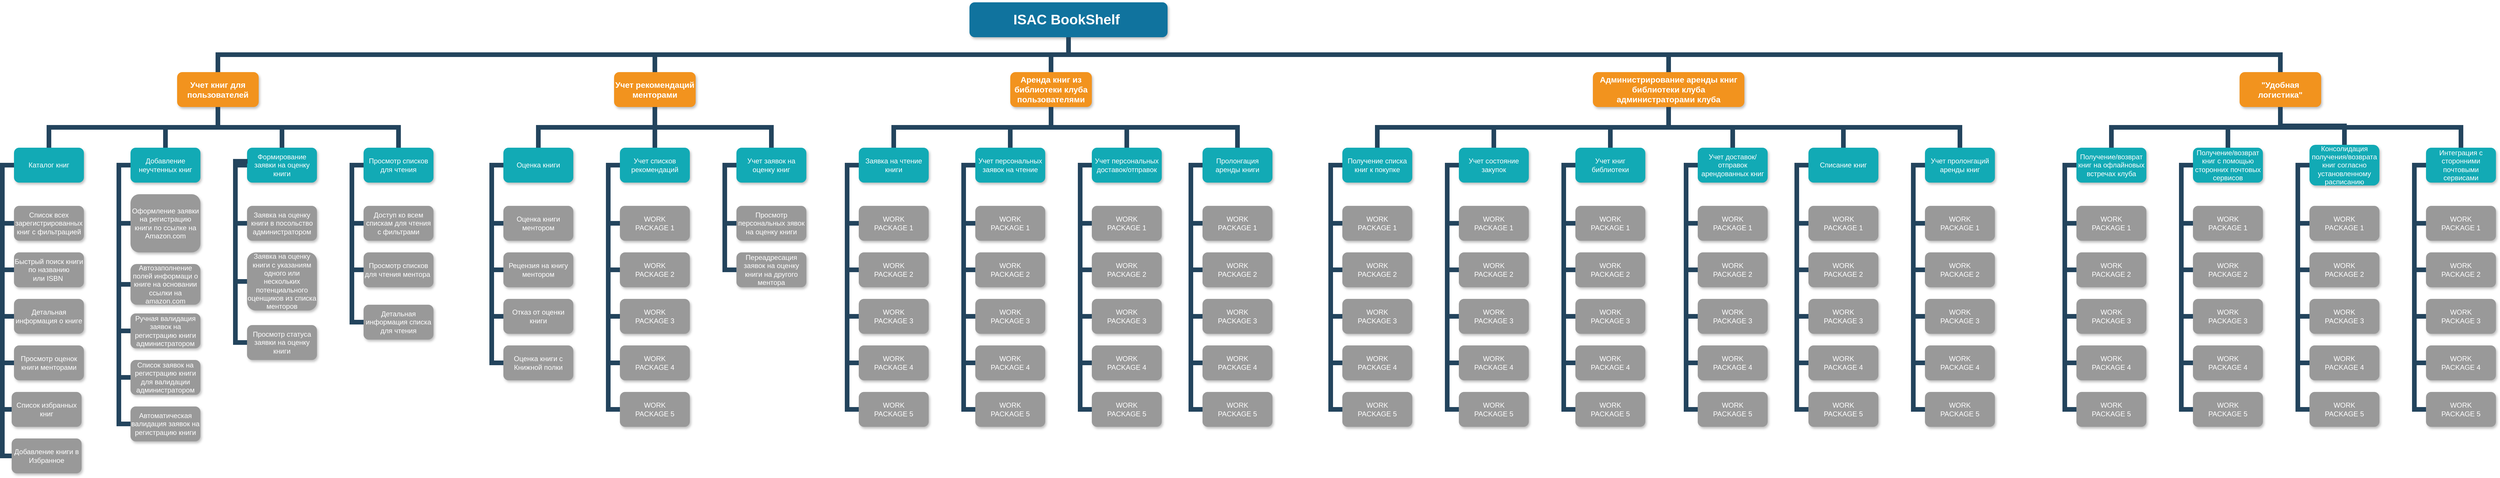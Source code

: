 <mxfile version="13.6.2" type="device"><diagram name="Page-1" id="64c3da0e-402f-94eb-ee01-a36477274f13"><mxGraphModel dx="2255" dy="806" grid="1" gridSize="10" guides="1" tooltips="1" connect="1" arrows="1" fold="1" page="1" pageScale="1" pageWidth="1169" pageHeight="826" background="#ffffff" math="0" shadow="0"><root><mxCell id="0"/><mxCell id="1" parent="0"/><mxCell id="2" value="ISAC BookShelf " style="whiteSpace=wrap;rounded=1;shadow=1;fillColor=#10739E;strokeColor=none;fontColor=#FFFFFF;fontStyle=1;fontSize=24" parent="1" vertex="1"><mxGeometry x="1000" y="50" width="340" height="60" as="geometry"/></mxCell><mxCell id="3" value="Учет книг для пользователей" style="whiteSpace=wrap;rounded=1;fillColor=#F2931E;strokeColor=none;shadow=1;fontColor=#FFFFFF;fontStyle=1;fontSize=14" parent="1" vertex="1"><mxGeometry x="-360" y="170.0" width="140" height="60" as="geometry"/></mxCell><mxCell id="4" value="Учет рекомендаций менторами" style="whiteSpace=wrap;rounded=1;fillColor=#F2931E;strokeColor=none;shadow=1;fontColor=#FFFFFF;fontStyle=1;fontSize=14" parent="1" vertex="1"><mxGeometry x="390" y="170.0" width="140" height="60" as="geometry"/></mxCell><mxCell id="6" value="Аренда книг из библиотеки клуба пользователями" style="whiteSpace=wrap;rounded=1;fillColor=#F2931E;strokeColor=none;shadow=1;fontColor=#FFFFFF;fontStyle=1;fontSize=14" parent="1" vertex="1"><mxGeometry x="1070" y="170.0" width="140" height="60" as="geometry"/></mxCell><mxCell id="7" value="Администрирование аренды книг библиотеки клуба администраторами клуба" style="whiteSpace=wrap;rounded=1;fillColor=#F2931E;strokeColor=none;shadow=1;fontColor=#FFFFFF;fontStyle=1;fontSize=14" parent="1" vertex="1"><mxGeometry x="2070" y="170" width="260" height="60" as="geometry"/></mxCell><mxCell id="8" value="&quot;Удобная логистика&quot;" style="whiteSpace=wrap;rounded=1;fillColor=#F2931E;strokeColor=none;shadow=1;fontColor=#FFFFFF;fontStyle=1;fontSize=14" parent="1" vertex="1"><mxGeometry x="3180" y="170.0" width="140" height="60" as="geometry"/></mxCell><mxCell id="10" value="Формирование заявки на оценку книги" style="whiteSpace=wrap;rounded=1;fillColor=#12AAB5;strokeColor=none;shadow=1;fontColor=#FFFFFF;" parent="1" vertex="1"><mxGeometry x="-240" y="300.0" width="120" height="60" as="geometry"/></mxCell><mxCell id="12" value="Просмотр списков для чтения" style="whiteSpace=wrap;rounded=1;fillColor=#12AAB5;strokeColor=none;shadow=1;fontColor=#FFFFFF;" parent="1" vertex="1"><mxGeometry x="-40" y="300.0" width="120" height="60" as="geometry"/></mxCell><mxCell id="23" value="Заявка на оценку книги в посольство администратором" style="whiteSpace=wrap;rounded=1;fillColor=#999999;strokeColor=none;shadow=1;fontColor=#FFFFFF;fontStyle=0" parent="1" vertex="1"><mxGeometry x="-240.0" y="400.0" width="120" height="60" as="geometry"/></mxCell><mxCell id="24" value="Заявка на оценку книги с указаниям одного или нескольких потенциального оценщиков из списка менторов" style="whiteSpace=wrap;rounded=1;fillColor=#999999;strokeColor=none;shadow=1;fontColor=#FFFFFF;fontStyle=0" parent="1" vertex="1"><mxGeometry x="-240" y="480" width="120" height="100" as="geometry"/></mxCell><mxCell id="38" value="Доступ ко всем спискам для чтения с фильтрами" style="whiteSpace=wrap;rounded=1;fillColor=#999999;strokeColor=none;shadow=1;fontColor=#FFFFFF;fontStyle=0" parent="1" vertex="1"><mxGeometry x="-40.0" y="400.0" width="120" height="60" as="geometry"/></mxCell><mxCell id="39" value="Просмотр списков для чтения ментора " style="whiteSpace=wrap;rounded=1;fillColor=#999999;strokeColor=none;shadow=1;fontColor=#FFFFFF;fontStyle=0" parent="1" vertex="1"><mxGeometry x="-40.0" y="480.0" width="120" height="60" as="geometry"/></mxCell><mxCell id="40" value="Детальная информация списка для чтения" style="whiteSpace=wrap;rounded=1;fillColor=#999999;strokeColor=none;shadow=1;fontColor=#FFFFFF;fontStyle=0" parent="1" vertex="1"><mxGeometry x="-40.0" y="570.0" width="120" height="60" as="geometry"/></mxCell><mxCell id="43" value="Учет списков рекомендаций" style="whiteSpace=wrap;rounded=1;fillColor=#12AAB5;strokeColor=none;shadow=1;fontColor=#FFFFFF;" parent="1" vertex="1"><mxGeometry x="400.0" y="300.0" width="120" height="60" as="geometry"/></mxCell><mxCell id="44" value="Учет заявок на оценку книг" style="whiteSpace=wrap;rounded=1;fillColor=#12AAB5;strokeColor=none;shadow=1;fontColor=#FFFFFF;" parent="1" vertex="1"><mxGeometry x="600.0" y="300.0" width="120" height="60" as="geometry"/></mxCell><mxCell id="45" value="WORK&#10;PACKAGE 1" style="whiteSpace=wrap;rounded=1;fillColor=#999999;strokeColor=none;shadow=1;fontColor=#FFFFFF;fontStyle=0" parent="1" vertex="1"><mxGeometry x="400.0" y="400.0" width="120" height="60" as="geometry"/></mxCell><mxCell id="46" value="WORK&#10;PACKAGE 2" style="whiteSpace=wrap;rounded=1;fillColor=#999999;strokeColor=none;shadow=1;fontColor=#FFFFFF;fontStyle=0" parent="1" vertex="1"><mxGeometry x="400.0" y="480.0" width="120" height="60" as="geometry"/></mxCell><mxCell id="47" value="WORK&#10;PACKAGE 3" style="whiteSpace=wrap;rounded=1;fillColor=#999999;strokeColor=none;shadow=1;fontColor=#FFFFFF;fontStyle=0" parent="1" vertex="1"><mxGeometry x="400.0" y="560.0" width="120" height="60" as="geometry"/></mxCell><mxCell id="48" value="WORK&#10;PACKAGE 4" style="whiteSpace=wrap;rounded=1;fillColor=#999999;strokeColor=none;shadow=1;fontColor=#FFFFFF;fontStyle=0" parent="1" vertex="1"><mxGeometry x="400" y="640.0" width="120" height="60" as="geometry"/></mxCell><mxCell id="49" value="WORK&#10;PACKAGE 5" style="whiteSpace=wrap;rounded=1;fillColor=#999999;strokeColor=none;shadow=1;fontColor=#FFFFFF;fontStyle=0" parent="1" vertex="1"><mxGeometry x="400.0" y="720.0" width="120" height="60" as="geometry"/></mxCell><mxCell id="50" value="Просмотр персональных зявок на оценку книги" style="whiteSpace=wrap;rounded=1;fillColor=#999999;strokeColor=none;shadow=1;fontColor=#FFFFFF;fontStyle=0" parent="1" vertex="1"><mxGeometry x="600.0" y="400.0" width="120" height="60" as="geometry"/></mxCell><mxCell id="51" value="Переадресация заявок на оценку книги на другого ментора" style="whiteSpace=wrap;rounded=1;fillColor=#999999;strokeColor=none;shadow=1;fontColor=#FFFFFF;fontStyle=0" parent="1" vertex="1"><mxGeometry x="600.0" y="480.0" width="120" height="60" as="geometry"/></mxCell><mxCell id="103" value="" style="edgeStyle=elbowEdgeStyle;elbow=vertical;rounded=0;fontColor=#000000;endArrow=none;endFill=0;strokeWidth=8;strokeColor=#23445D;" parent="1" source="3" target="10" edge="1"><mxGeometry width="100" height="100" relative="1" as="geometry"><mxPoint x="-300" y="290" as="sourcePoint"/><mxPoint x="-200" y="190" as="targetPoint"/></mxGeometry></mxCell><mxCell id="104" value="" style="edgeStyle=elbowEdgeStyle;elbow=vertical;rounded=0;fontColor=#000000;endArrow=none;endFill=0;strokeWidth=8;strokeColor=#23445D;" parent="1" source="3" target="12" edge="1"><mxGeometry width="100" height="100" relative="1" as="geometry"><mxPoint x="40" y="290" as="sourcePoint"/><mxPoint x="140" y="190" as="targetPoint"/></mxGeometry></mxCell><mxCell id="105" value="" style="edgeStyle=elbowEdgeStyle;elbow=horizontal;rounded=0;fontColor=#000000;endArrow=none;endFill=0;strokeWidth=8;strokeColor=#23445D;" parent="1" source="10" target="23" edge="1"><mxGeometry width="100" height="100" relative="1" as="geometry"><mxPoint x="-300" y="480" as="sourcePoint"/><mxPoint x="-200" y="380" as="targetPoint"/><Array as="points"><mxPoint x="-260" y="380"/></Array></mxGeometry></mxCell><mxCell id="106" value="" style="edgeStyle=elbowEdgeStyle;elbow=horizontal;rounded=0;fontColor=#000000;endArrow=none;endFill=0;strokeWidth=8;strokeColor=#23445D;" parent="1" source="10" target="24" edge="1"><mxGeometry width="100" height="100" relative="1" as="geometry"><mxPoint x="-230" y="340" as="sourcePoint"/><mxPoint x="-230" y="440" as="targetPoint"/><Array as="points"><mxPoint x="-260" y="400"/></Array></mxGeometry></mxCell><mxCell id="111" value="" style="edgeStyle=elbowEdgeStyle;elbow=horizontal;rounded=0;fontColor=#000000;endArrow=none;endFill=0;strokeWidth=8;strokeColor=#23445D;" parent="1" target="38" edge="1"><mxGeometry width="100" height="100" relative="1" as="geometry"><mxPoint x="-50" y="330.0" as="sourcePoint"/><mxPoint x="-50" y="430.0" as="targetPoint"/><Array as="points"><mxPoint x="-60" y="380"/></Array></mxGeometry></mxCell><mxCell id="112" value="" style="edgeStyle=elbowEdgeStyle;elbow=horizontal;rounded=0;fontColor=#000000;endArrow=none;endFill=0;strokeWidth=8;strokeColor=#23445D;" parent="1" source="12" target="39" edge="1"><mxGeometry width="100" height="100" relative="1" as="geometry"><mxPoint x="-50" y="330.0" as="sourcePoint"/><mxPoint x="-50" y="510.0" as="targetPoint"/><Array as="points"><mxPoint x="-60" y="420"/></Array></mxGeometry></mxCell><mxCell id="115" value="" style="edgeStyle=elbowEdgeStyle;elbow=horizontal;rounded=0;fontColor=#000000;endArrow=none;endFill=0;strokeWidth=8;strokeColor=#23445D;" parent="1" source="12" target="40" edge="1"><mxGeometry width="100" height="100" relative="1" as="geometry"><mxPoint x="-50" y="330.0" as="sourcePoint"/><mxPoint x="-50" y="590.0" as="targetPoint"/><Array as="points"><mxPoint x="-60" y="460"/></Array></mxGeometry></mxCell><mxCell id="116" value="" style="edgeStyle=elbowEdgeStyle;elbow=vertical;rounded=0;fontColor=#000000;endArrow=none;endFill=0;strokeWidth=8;strokeColor=#23445D;" parent="1" source="4" target="43" edge="1"><mxGeometry width="100" height="100" relative="1" as="geometry"><mxPoint x="200" y="240.0" as="sourcePoint"/><mxPoint x="100" y="310" as="targetPoint"/></mxGeometry></mxCell><mxCell id="117" value="" style="edgeStyle=elbowEdgeStyle;elbow=vertical;rounded=0;fontColor=#000000;endArrow=none;endFill=0;strokeWidth=8;strokeColor=#23445D;" parent="1" source="4" target="44" edge="1"><mxGeometry width="100" height="100" relative="1" as="geometry"><mxPoint x="200" y="240.0" as="sourcePoint"/><mxPoint x="300" y="310" as="targetPoint"/></mxGeometry></mxCell><mxCell id="118" value="" style="edgeStyle=elbowEdgeStyle;elbow=horizontal;rounded=0;fontColor=#000000;endArrow=none;endFill=0;strokeWidth=8;strokeColor=#23445D;" parent="1" source="43" target="45" edge="1"><mxGeometry width="100" height="100" relative="1" as="geometry"><mxPoint x="380" y="330.0" as="sourcePoint"/><mxPoint x="390.0" y="430" as="targetPoint"/><Array as="points"><mxPoint x="380" y="380"/></Array></mxGeometry></mxCell><mxCell id="119" value="" style="edgeStyle=elbowEdgeStyle;elbow=horizontal;rounded=0;fontColor=#000000;endArrow=none;endFill=0;strokeWidth=8;strokeColor=#23445D;" parent="1" source="43" target="46" edge="1"><mxGeometry width="100" height="100" relative="1" as="geometry"><mxPoint x="390" y="330" as="sourcePoint"/><mxPoint x="390.0" y="510" as="targetPoint"/><Array as="points"><mxPoint x="380" y="420"/></Array></mxGeometry></mxCell><mxCell id="120" value="" style="edgeStyle=elbowEdgeStyle;elbow=horizontal;rounded=0;fontColor=#000000;endArrow=none;endFill=0;strokeWidth=8;strokeColor=#23445D;" parent="1" source="43" target="49" edge="1"><mxGeometry width="100" height="100" relative="1" as="geometry"><mxPoint x="390" y="330" as="sourcePoint"/><mxPoint x="390" y="750" as="targetPoint"/><Array as="points"><mxPoint x="380" y="550"/></Array></mxGeometry></mxCell><mxCell id="121" value="" style="edgeStyle=elbowEdgeStyle;elbow=horizontal;rounded=0;fontColor=#000000;endArrow=none;endFill=0;strokeWidth=8;strokeColor=#23445D;" parent="1" source="43" target="48" edge="1"><mxGeometry width="100" height="100" relative="1" as="geometry"><mxPoint x="390" y="330" as="sourcePoint"/><mxPoint x="390" y="670" as="targetPoint"/><Array as="points"><mxPoint x="380" y="500"/></Array></mxGeometry></mxCell><mxCell id="122" value="" style="edgeStyle=elbowEdgeStyle;elbow=horizontal;rounded=0;fontColor=#000000;endArrow=none;endFill=0;strokeWidth=8;strokeColor=#23445D;" parent="1" source="43" target="47" edge="1"><mxGeometry width="100" height="100" relative="1" as="geometry"><mxPoint x="390" y="330" as="sourcePoint"/><mxPoint x="390.0" y="590" as="targetPoint"/><Array as="points"><mxPoint x="380" y="470"/></Array></mxGeometry></mxCell><mxCell id="123" value="" style="edgeStyle=elbowEdgeStyle;elbow=horizontal;rounded=0;fontColor=#000000;endArrow=none;endFill=0;strokeWidth=8;strokeColor=#23445D;" parent="1" source="44" target="50" edge="1"><mxGeometry width="100" height="100" relative="1" as="geometry"><mxPoint x="570" y="330.0" as="sourcePoint"/><mxPoint x="580.0" y="430" as="targetPoint"/><Array as="points"><mxPoint x="580" y="380"/></Array></mxGeometry></mxCell><mxCell id="124" value="" style="edgeStyle=elbowEdgeStyle;elbow=horizontal;rounded=0;fontColor=#000000;endArrow=none;endFill=0;strokeWidth=8;strokeColor=#23445D;" parent="1" source="44" target="51" edge="1"><mxGeometry width="100" height="100" relative="1" as="geometry"><mxPoint x="580" y="330" as="sourcePoint"/><mxPoint x="580.0" y="510" as="targetPoint"/><Array as="points"><mxPoint x="580" y="420"/></Array></mxGeometry></mxCell><mxCell id="133" value="Заявка на чтение книги" style="whiteSpace=wrap;rounded=1;fillColor=#12AAB5;strokeColor=none;shadow=1;fontColor=#FFFFFF;" parent="1" vertex="1"><mxGeometry x="810.0" y="300.0" width="120" height="60" as="geometry"/></mxCell><mxCell id="134" value="Учет персональных заявок на чтение" style="whiteSpace=wrap;rounded=1;fillColor=#12AAB5;strokeColor=none;shadow=1;fontColor=#FFFFFF;" parent="1" vertex="1"><mxGeometry x="1010.0" y="300.0" width="120" height="60" as="geometry"/></mxCell><mxCell id="135" value="WORK&#10;PACKAGE 1" style="whiteSpace=wrap;rounded=1;fillColor=#999999;strokeColor=none;shadow=1;fontColor=#FFFFFF;fontStyle=0" parent="1" vertex="1"><mxGeometry x="810.0" y="400.0" width="120" height="60" as="geometry"/></mxCell><mxCell id="136" value="WORK&#10;PACKAGE 2" style="whiteSpace=wrap;rounded=1;fillColor=#999999;strokeColor=none;shadow=1;fontColor=#FFFFFF;fontStyle=0" parent="1" vertex="1"><mxGeometry x="810.0" y="480.0" width="120" height="60" as="geometry"/></mxCell><mxCell id="137" value="WORK&#10;PACKAGE 3" style="whiteSpace=wrap;rounded=1;fillColor=#999999;strokeColor=none;shadow=1;fontColor=#FFFFFF;fontStyle=0" parent="1" vertex="1"><mxGeometry x="810.0" y="560.0" width="120" height="60" as="geometry"/></mxCell><mxCell id="138" value="WORK&#10;PACKAGE 4" style="whiteSpace=wrap;rounded=1;fillColor=#999999;strokeColor=none;shadow=1;fontColor=#FFFFFF;fontStyle=0" parent="1" vertex="1"><mxGeometry x="810" y="640.0" width="120" height="60" as="geometry"/></mxCell><mxCell id="139" value="WORK&#10;PACKAGE 5" style="whiteSpace=wrap;rounded=1;fillColor=#999999;strokeColor=none;shadow=1;fontColor=#FFFFFF;fontStyle=0" parent="1" vertex="1"><mxGeometry x="810.0" y="720.0" width="120" height="60" as="geometry"/></mxCell><mxCell id="140" value="WORK&#10;PACKAGE 1" style="whiteSpace=wrap;rounded=1;fillColor=#999999;strokeColor=none;shadow=1;fontColor=#FFFFFF;fontStyle=0" parent="1" vertex="1"><mxGeometry x="1010.0" y="400.0" width="120" height="60" as="geometry"/></mxCell><mxCell id="141" value="WORK&#10;PACKAGE 2" style="whiteSpace=wrap;rounded=1;fillColor=#999999;strokeColor=none;shadow=1;fontColor=#FFFFFF;fontStyle=0" parent="1" vertex="1"><mxGeometry x="1010.0" y="480.0" width="120" height="60" as="geometry"/></mxCell><mxCell id="142" value="WORK&#10;PACKAGE 3" style="whiteSpace=wrap;rounded=1;fillColor=#999999;strokeColor=none;shadow=1;fontColor=#FFFFFF;fontStyle=0" parent="1" vertex="1"><mxGeometry x="1010.0" y="560.0" width="120" height="60" as="geometry"/></mxCell><mxCell id="143" value="WORK&#10;PACKAGE 4" style="whiteSpace=wrap;rounded=1;fillColor=#999999;strokeColor=none;shadow=1;fontColor=#FFFFFF;fontStyle=0" parent="1" vertex="1"><mxGeometry x="1010.0" y="640.0" width="120" height="60" as="geometry"/></mxCell><mxCell id="144" value="WORK&#10;PACKAGE 5" style="whiteSpace=wrap;rounded=1;fillColor=#999999;strokeColor=none;shadow=1;fontColor=#FFFFFF;fontStyle=0" parent="1" vertex="1"><mxGeometry x="1010.0" y="720.0" width="120" height="60" as="geometry"/></mxCell><mxCell id="145" value="" style="edgeStyle=elbowEdgeStyle;elbow=horizontal;rounded=0;fontColor=#000000;endArrow=none;endFill=0;strokeWidth=8;strokeColor=#23445D;" parent="1" source="133" target="135" edge="1"><mxGeometry width="100" height="100" relative="1" as="geometry"><mxPoint x="790" y="330.0" as="sourcePoint"/><mxPoint x="800.0" y="430" as="targetPoint"/><Array as="points"><mxPoint x="790" y="380"/></Array></mxGeometry></mxCell><mxCell id="146" value="" style="edgeStyle=elbowEdgeStyle;elbow=horizontal;rounded=0;fontColor=#000000;endArrow=none;endFill=0;strokeWidth=8;strokeColor=#23445D;" parent="1" source="133" target="136" edge="1"><mxGeometry width="100" height="100" relative="1" as="geometry"><mxPoint x="800" y="330" as="sourcePoint"/><mxPoint x="800.0" y="510" as="targetPoint"/><Array as="points"><mxPoint x="790" y="420"/></Array></mxGeometry></mxCell><mxCell id="147" value="" style="edgeStyle=elbowEdgeStyle;elbow=horizontal;rounded=0;fontColor=#000000;endArrow=none;endFill=0;strokeWidth=8;strokeColor=#23445D;" parent="1" source="133" target="139" edge="1"><mxGeometry width="100" height="100" relative="1" as="geometry"><mxPoint x="800" y="330" as="sourcePoint"/><mxPoint x="800" y="750" as="targetPoint"/><Array as="points"><mxPoint x="790" y="550"/></Array></mxGeometry></mxCell><mxCell id="148" value="" style="edgeStyle=elbowEdgeStyle;elbow=horizontal;rounded=0;fontColor=#000000;endArrow=none;endFill=0;strokeWidth=8;strokeColor=#23445D;" parent="1" source="133" target="138" edge="1"><mxGeometry width="100" height="100" relative="1" as="geometry"><mxPoint x="800" y="330" as="sourcePoint"/><mxPoint x="800" y="670" as="targetPoint"/><Array as="points"><mxPoint x="790" y="500"/></Array></mxGeometry></mxCell><mxCell id="149" value="" style="edgeStyle=elbowEdgeStyle;elbow=horizontal;rounded=0;fontColor=#000000;endArrow=none;endFill=0;strokeWidth=8;strokeColor=#23445D;" parent="1" source="133" target="137" edge="1"><mxGeometry width="100" height="100" relative="1" as="geometry"><mxPoint x="800" y="330" as="sourcePoint"/><mxPoint x="800.0" y="590" as="targetPoint"/><Array as="points"><mxPoint x="790" y="470"/></Array></mxGeometry></mxCell><mxCell id="150" value="" style="edgeStyle=elbowEdgeStyle;elbow=horizontal;rounded=0;fontColor=#000000;endArrow=none;endFill=0;strokeWidth=8;strokeColor=#23445D;" parent="1" source="134" target="140" edge="1"><mxGeometry width="100" height="100" relative="1" as="geometry"><mxPoint x="980" y="330.0" as="sourcePoint"/><mxPoint x="990.0" y="430" as="targetPoint"/><Array as="points"><mxPoint x="990" y="380"/></Array></mxGeometry></mxCell><mxCell id="151" value="" style="edgeStyle=elbowEdgeStyle;elbow=horizontal;rounded=0;fontColor=#000000;endArrow=none;endFill=0;strokeWidth=8;strokeColor=#23445D;" parent="1" source="134" target="141" edge="1"><mxGeometry width="100" height="100" relative="1" as="geometry"><mxPoint x="990" y="330" as="sourcePoint"/><mxPoint x="990.0" y="510" as="targetPoint"/><Array as="points"><mxPoint x="990" y="420"/></Array></mxGeometry></mxCell><mxCell id="152" value="" style="edgeStyle=elbowEdgeStyle;elbow=horizontal;rounded=0;fontColor=#000000;endArrow=none;endFill=0;strokeWidth=8;strokeColor=#23445D;" parent="1" source="134" target="144" edge="1"><mxGeometry width="100" height="100" relative="1" as="geometry"><mxPoint x="990" y="330" as="sourcePoint"/><mxPoint x="990" y="750" as="targetPoint"/><Array as="points"><mxPoint x="990" y="540"/></Array></mxGeometry></mxCell><mxCell id="153" value="" style="edgeStyle=elbowEdgeStyle;elbow=horizontal;rounded=0;fontColor=#000000;endArrow=none;endFill=0;strokeWidth=8;strokeColor=#23445D;" parent="1" source="134" target="143" edge="1"><mxGeometry width="100" height="100" relative="1" as="geometry"><mxPoint x="990" y="330" as="sourcePoint"/><mxPoint x="990" y="670" as="targetPoint"/><Array as="points"><mxPoint x="990" y="500"/></Array></mxGeometry></mxCell><mxCell id="154" value="" style="edgeStyle=elbowEdgeStyle;elbow=horizontal;rounded=0;fontColor=#000000;endArrow=none;endFill=0;strokeWidth=8;strokeColor=#23445D;" parent="1" source="134" target="142" edge="1"><mxGeometry width="100" height="100" relative="1" as="geometry"><mxPoint x="990" y="330" as="sourcePoint"/><mxPoint x="990.0" y="590" as="targetPoint"/><Array as="points"><mxPoint x="990" y="470"/></Array></mxGeometry></mxCell><mxCell id="155" value="Учет состояние закупок" style="whiteSpace=wrap;rounded=1;fillColor=#12AAB5;strokeColor=none;shadow=1;fontColor=#FFFFFF;" parent="1" vertex="1"><mxGeometry x="1840.0" y="300.0" width="120" height="60" as="geometry"/></mxCell><mxCell id="156" value="Учет книг библиотеки" style="whiteSpace=wrap;rounded=1;fillColor=#12AAB5;strokeColor=none;shadow=1;fontColor=#FFFFFF;" parent="1" vertex="1"><mxGeometry x="2040.0" y="300.0" width="120" height="60" as="geometry"/></mxCell><mxCell id="157" value="WORK&#10;PACKAGE 1" style="whiteSpace=wrap;rounded=1;fillColor=#999999;strokeColor=none;shadow=1;fontColor=#FFFFFF;fontStyle=0" parent="1" vertex="1"><mxGeometry x="1840.0" y="400.0" width="120" height="60" as="geometry"/></mxCell><mxCell id="158" value="WORK&#10;PACKAGE 2" style="whiteSpace=wrap;rounded=1;fillColor=#999999;strokeColor=none;shadow=1;fontColor=#FFFFFF;fontStyle=0" parent="1" vertex="1"><mxGeometry x="1840" y="480.0" width="120" height="60" as="geometry"/></mxCell><mxCell id="159" value="WORK&#10;PACKAGE 3" style="whiteSpace=wrap;rounded=1;fillColor=#999999;strokeColor=none;shadow=1;fontColor=#FFFFFF;fontStyle=0" parent="1" vertex="1"><mxGeometry x="1840.0" y="560.0" width="120" height="60" as="geometry"/></mxCell><mxCell id="160" value="WORK&#10;PACKAGE 4" style="whiteSpace=wrap;rounded=1;fillColor=#999999;strokeColor=none;shadow=1;fontColor=#FFFFFF;fontStyle=0" parent="1" vertex="1"><mxGeometry x="1840" y="640.0" width="120" height="60" as="geometry"/></mxCell><mxCell id="161" value="WORK&#10;PACKAGE 5" style="whiteSpace=wrap;rounded=1;fillColor=#999999;strokeColor=none;shadow=1;fontColor=#FFFFFF;fontStyle=0" parent="1" vertex="1"><mxGeometry x="1840" y="720.0" width="120" height="60" as="geometry"/></mxCell><mxCell id="162" value="WORK&#10;PACKAGE 1" style="whiteSpace=wrap;rounded=1;fillColor=#999999;strokeColor=none;shadow=1;fontColor=#FFFFFF;fontStyle=0" parent="1" vertex="1"><mxGeometry x="2040.0" y="400.0" width="120" height="60" as="geometry"/></mxCell><mxCell id="163" value="WORK&#10;PACKAGE 2" style="whiteSpace=wrap;rounded=1;fillColor=#999999;strokeColor=none;shadow=1;fontColor=#FFFFFF;fontStyle=0" parent="1" vertex="1"><mxGeometry x="2040.0" y="480.0" width="120" height="60" as="geometry"/></mxCell><mxCell id="164" value="WORK&#10;PACKAGE 3" style="whiteSpace=wrap;rounded=1;fillColor=#999999;strokeColor=none;shadow=1;fontColor=#FFFFFF;fontStyle=0" parent="1" vertex="1"><mxGeometry x="2040.0" y="560.0" width="120" height="60" as="geometry"/></mxCell><mxCell id="165" value="WORK&#10;PACKAGE 4" style="whiteSpace=wrap;rounded=1;fillColor=#999999;strokeColor=none;shadow=1;fontColor=#FFFFFF;fontStyle=0" parent="1" vertex="1"><mxGeometry x="2040.0" y="640.0" width="120" height="60" as="geometry"/></mxCell><mxCell id="166" value="WORK&#10;PACKAGE 5" style="whiteSpace=wrap;rounded=1;fillColor=#999999;strokeColor=none;shadow=1;fontColor=#FFFFFF;fontStyle=0" parent="1" vertex="1"><mxGeometry x="2040.0" y="720.0" width="120" height="60" as="geometry"/></mxCell><mxCell id="167" value="" style="edgeStyle=elbowEdgeStyle;elbow=horizontal;rounded=0;fontColor=#000000;endArrow=none;endFill=0;strokeWidth=8;strokeColor=#23445D;" parent="1" source="155" target="157" edge="1"><mxGeometry width="100" height="100" relative="1" as="geometry"><mxPoint x="1820" y="330.0" as="sourcePoint"/><mxPoint x="1830.0" y="430.0" as="targetPoint"/><Array as="points"><mxPoint x="1820" y="380.0"/></Array></mxGeometry></mxCell><mxCell id="168" value="" style="edgeStyle=elbowEdgeStyle;elbow=horizontal;rounded=0;fontColor=#000000;endArrow=none;endFill=0;strokeWidth=8;strokeColor=#23445D;" parent="1" source="155" target="158" edge="1"><mxGeometry width="100" height="100" relative="1" as="geometry"><mxPoint x="1830" y="330.0" as="sourcePoint"/><mxPoint x="1830.0" y="510.0" as="targetPoint"/><Array as="points"><mxPoint x="1820" y="420.0"/></Array></mxGeometry></mxCell><mxCell id="169" value="" style="edgeStyle=elbowEdgeStyle;elbow=horizontal;rounded=0;fontColor=#000000;endArrow=none;endFill=0;strokeWidth=8;strokeColor=#23445D;" parent="1" source="155" target="161" edge="1"><mxGeometry width="100" height="100" relative="1" as="geometry"><mxPoint x="1830" y="330.0" as="sourcePoint"/><mxPoint x="1830" y="750.0" as="targetPoint"/><Array as="points"><mxPoint x="1820" y="550.0"/></Array></mxGeometry></mxCell><mxCell id="170" value="" style="edgeStyle=elbowEdgeStyle;elbow=horizontal;rounded=0;fontColor=#000000;endArrow=none;endFill=0;strokeWidth=8;strokeColor=#23445D;" parent="1" source="155" target="160" edge="1"><mxGeometry width="100" height="100" relative="1" as="geometry"><mxPoint x="1830" y="330.0" as="sourcePoint"/><mxPoint x="1830" y="670.0" as="targetPoint"/><Array as="points"><mxPoint x="1820" y="500.0"/></Array></mxGeometry></mxCell><mxCell id="171" value="" style="edgeStyle=elbowEdgeStyle;elbow=horizontal;rounded=0;fontColor=#000000;endArrow=none;endFill=0;strokeWidth=8;strokeColor=#23445D;" parent="1" source="155" target="159" edge="1"><mxGeometry width="100" height="100" relative="1" as="geometry"><mxPoint x="1830" y="330.0" as="sourcePoint"/><mxPoint x="1830.0" y="590.0" as="targetPoint"/><Array as="points"><mxPoint x="1820" y="470.0"/></Array></mxGeometry></mxCell><mxCell id="172" value="" style="edgeStyle=elbowEdgeStyle;elbow=horizontal;rounded=0;fontColor=#000000;endArrow=none;endFill=0;strokeWidth=8;strokeColor=#23445D;" parent="1" source="156" target="162" edge="1"><mxGeometry width="100" height="100" relative="1" as="geometry"><mxPoint x="2010" y="330.0" as="sourcePoint"/><mxPoint x="2020.0" y="430.0" as="targetPoint"/><Array as="points"><mxPoint x="2020" y="380.0"/></Array></mxGeometry></mxCell><mxCell id="173" value="" style="edgeStyle=elbowEdgeStyle;elbow=horizontal;rounded=0;fontColor=#000000;endArrow=none;endFill=0;strokeWidth=8;strokeColor=#23445D;" parent="1" source="156" target="163" edge="1"><mxGeometry width="100" height="100" relative="1" as="geometry"><mxPoint x="2020" y="330.0" as="sourcePoint"/><mxPoint x="2020.0" y="510.0" as="targetPoint"/><Array as="points"><mxPoint x="2020" y="420.0"/></Array></mxGeometry></mxCell><mxCell id="174" value="" style="edgeStyle=elbowEdgeStyle;elbow=horizontal;rounded=0;fontColor=#000000;endArrow=none;endFill=0;strokeWidth=8;strokeColor=#23445D;" parent="1" source="156" target="166" edge="1"><mxGeometry width="100" height="100" relative="1" as="geometry"><mxPoint x="2020" y="330.0" as="sourcePoint"/><mxPoint x="2020" y="750.0" as="targetPoint"/><Array as="points"><mxPoint x="2020" y="540.0"/></Array></mxGeometry></mxCell><mxCell id="175" value="" style="edgeStyle=elbowEdgeStyle;elbow=horizontal;rounded=0;fontColor=#000000;endArrow=none;endFill=0;strokeWidth=8;strokeColor=#23445D;" parent="1" source="156" target="165" edge="1"><mxGeometry width="100" height="100" relative="1" as="geometry"><mxPoint x="2020" y="330.0" as="sourcePoint"/><mxPoint x="2020" y="670.0" as="targetPoint"/><Array as="points"><mxPoint x="2020" y="500.0"/></Array></mxGeometry></mxCell><mxCell id="176" value="" style="edgeStyle=elbowEdgeStyle;elbow=horizontal;rounded=0;fontColor=#000000;endArrow=none;endFill=0;strokeWidth=8;strokeColor=#23445D;" parent="1" source="156" target="164" edge="1"><mxGeometry width="100" height="100" relative="1" as="geometry"><mxPoint x="2020" y="330.0" as="sourcePoint"/><mxPoint x="2020.0" y="590.0" as="targetPoint"/><Array as="points"><mxPoint x="2020" y="470.0"/></Array></mxGeometry></mxCell><mxCell id="177" value="Получение/возврат книг на офлайновых встречах клуба" style="whiteSpace=wrap;rounded=1;fillColor=#12AAB5;strokeColor=none;shadow=1;fontColor=#FFFFFF;" parent="1" vertex="1"><mxGeometry x="2900" y="300.0" width="120" height="60" as="geometry"/></mxCell><mxCell id="178" value="Получение/возврат книг с помощью сторонних почтовых сервисов" style="whiteSpace=wrap;rounded=1;fillColor=#12AAB5;strokeColor=none;shadow=1;fontColor=#FFFFFF;" parent="1" vertex="1"><mxGeometry x="3100" y="300.0" width="120" height="60" as="geometry"/></mxCell><mxCell id="179" value="WORK&#10;PACKAGE 1" style="whiteSpace=wrap;rounded=1;fillColor=#999999;strokeColor=none;shadow=1;fontColor=#FFFFFF;fontStyle=0" parent="1" vertex="1"><mxGeometry x="2900" y="400.0" width="120" height="60" as="geometry"/></mxCell><mxCell id="180" value="WORK&#10;PACKAGE 2" style="whiteSpace=wrap;rounded=1;fillColor=#999999;strokeColor=none;shadow=1;fontColor=#FFFFFF;fontStyle=0" parent="1" vertex="1"><mxGeometry x="2900" y="480.0" width="120" height="60" as="geometry"/></mxCell><mxCell id="181" value="WORK&#10;PACKAGE 3" style="whiteSpace=wrap;rounded=1;fillColor=#999999;strokeColor=none;shadow=1;fontColor=#FFFFFF;fontStyle=0" parent="1" vertex="1"><mxGeometry x="2900" y="560.0" width="120" height="60" as="geometry"/></mxCell><mxCell id="182" value="WORK&#10;PACKAGE 4" style="whiteSpace=wrap;rounded=1;fillColor=#999999;strokeColor=none;shadow=1;fontColor=#FFFFFF;fontStyle=0" parent="1" vertex="1"><mxGeometry x="2900" y="640.0" width="120" height="60" as="geometry"/></mxCell><mxCell id="183" value="WORK&#10;PACKAGE 5" style="whiteSpace=wrap;rounded=1;fillColor=#999999;strokeColor=none;shadow=1;fontColor=#FFFFFF;fontStyle=0" parent="1" vertex="1"><mxGeometry x="2900" y="720.0" width="120" height="60" as="geometry"/></mxCell><mxCell id="184" value="WORK&#10;PACKAGE 1" style="whiteSpace=wrap;rounded=1;fillColor=#999999;strokeColor=none;shadow=1;fontColor=#FFFFFF;fontStyle=0" parent="1" vertex="1"><mxGeometry x="3100.0" y="400.0" width="120" height="60" as="geometry"/></mxCell><mxCell id="185" value="WORK&#10;PACKAGE 2" style="whiteSpace=wrap;rounded=1;fillColor=#999999;strokeColor=none;shadow=1;fontColor=#FFFFFF;fontStyle=0" parent="1" vertex="1"><mxGeometry x="3100.0" y="480.0" width="120" height="60" as="geometry"/></mxCell><mxCell id="186" value="WORK&#10;PACKAGE 3" style="whiteSpace=wrap;rounded=1;fillColor=#999999;strokeColor=none;shadow=1;fontColor=#FFFFFF;fontStyle=0" parent="1" vertex="1"><mxGeometry x="3100.0" y="560.0" width="120" height="60" as="geometry"/></mxCell><mxCell id="187" value="WORK&#10;PACKAGE 4" style="whiteSpace=wrap;rounded=1;fillColor=#999999;strokeColor=none;shadow=1;fontColor=#FFFFFF;fontStyle=0" parent="1" vertex="1"><mxGeometry x="3100.0" y="640.0" width="120" height="60" as="geometry"/></mxCell><mxCell id="188" value="WORK&#10;PACKAGE 5" style="whiteSpace=wrap;rounded=1;fillColor=#999999;strokeColor=none;shadow=1;fontColor=#FFFFFF;fontStyle=0" parent="1" vertex="1"><mxGeometry x="3100" y="720.0" width="120" height="60" as="geometry"/></mxCell><mxCell id="189" value="" style="edgeStyle=elbowEdgeStyle;elbow=horizontal;rounded=0;fontColor=#000000;endArrow=none;endFill=0;strokeWidth=8;strokeColor=#23445D;" parent="1" source="177" target="179" edge="1"><mxGeometry width="100" height="100" relative="1" as="geometry"><mxPoint x="2880" y="330.0" as="sourcePoint"/><mxPoint x="2890.0" y="430.0" as="targetPoint"/><Array as="points"><mxPoint x="2880" y="380.0"/></Array></mxGeometry></mxCell><mxCell id="190" value="" style="edgeStyle=elbowEdgeStyle;elbow=horizontal;rounded=0;fontColor=#000000;endArrow=none;endFill=0;strokeWidth=8;strokeColor=#23445D;" parent="1" source="177" target="180" edge="1"><mxGeometry width="100" height="100" relative="1" as="geometry"><mxPoint x="2890" y="330.0" as="sourcePoint"/><mxPoint x="2890" y="510.0" as="targetPoint"/><Array as="points"><mxPoint x="2880" y="420.0"/></Array></mxGeometry></mxCell><mxCell id="191" value="" style="edgeStyle=elbowEdgeStyle;elbow=horizontal;rounded=0;fontColor=#000000;endArrow=none;endFill=0;strokeWidth=8;strokeColor=#23445D;" parent="1" source="177" target="183" edge="1"><mxGeometry width="100" height="100" relative="1" as="geometry"><mxPoint x="2890" y="330.0" as="sourcePoint"/><mxPoint x="2890" y="750.0" as="targetPoint"/><Array as="points"><mxPoint x="2880" y="550.0"/></Array></mxGeometry></mxCell><mxCell id="192" value="" style="edgeStyle=elbowEdgeStyle;elbow=horizontal;rounded=0;fontColor=#000000;endArrow=none;endFill=0;strokeWidth=8;strokeColor=#23445D;" parent="1" source="177" target="182" edge="1"><mxGeometry width="100" height="100" relative="1" as="geometry"><mxPoint x="2890" y="330.0" as="sourcePoint"/><mxPoint x="2890" y="670.0" as="targetPoint"/><Array as="points"><mxPoint x="2880" y="500.0"/></Array></mxGeometry></mxCell><mxCell id="193" value="" style="edgeStyle=elbowEdgeStyle;elbow=horizontal;rounded=0;fontColor=#000000;endArrow=none;endFill=0;strokeWidth=8;strokeColor=#23445D;" parent="1" source="177" target="181" edge="1"><mxGeometry width="100" height="100" relative="1" as="geometry"><mxPoint x="2890" y="330.0" as="sourcePoint"/><mxPoint x="2890" y="590.0" as="targetPoint"/><Array as="points"><mxPoint x="2880" y="470.0"/></Array></mxGeometry></mxCell><mxCell id="194" value="" style="edgeStyle=elbowEdgeStyle;elbow=horizontal;rounded=0;fontColor=#000000;endArrow=none;endFill=0;strokeWidth=8;strokeColor=#23445D;" parent="1" source="178" target="184" edge="1"><mxGeometry width="100" height="100" relative="1" as="geometry"><mxPoint x="3070" y="330.0" as="sourcePoint"/><mxPoint x="3080.0" y="430.0" as="targetPoint"/><Array as="points"><mxPoint x="3080" y="380.0"/></Array></mxGeometry></mxCell><mxCell id="195" value="" style="edgeStyle=elbowEdgeStyle;elbow=horizontal;rounded=0;fontColor=#000000;endArrow=none;endFill=0;strokeWidth=8;strokeColor=#23445D;" parent="1" source="178" target="185" edge="1"><mxGeometry width="100" height="100" relative="1" as="geometry"><mxPoint x="3080" y="330.0" as="sourcePoint"/><mxPoint x="3080" y="510.0" as="targetPoint"/><Array as="points"><mxPoint x="3080" y="420.0"/></Array></mxGeometry></mxCell><mxCell id="196" value="" style="edgeStyle=elbowEdgeStyle;elbow=horizontal;rounded=0;fontColor=#000000;endArrow=none;endFill=0;strokeWidth=8;strokeColor=#23445D;" parent="1" source="178" target="188" edge="1"><mxGeometry width="100" height="100" relative="1" as="geometry"><mxPoint x="3080" y="330.0" as="sourcePoint"/><mxPoint x="3080" y="750.0" as="targetPoint"/><Array as="points"><mxPoint x="3080" y="540.0"/></Array></mxGeometry></mxCell><mxCell id="197" value="" style="edgeStyle=elbowEdgeStyle;elbow=horizontal;rounded=0;fontColor=#000000;endArrow=none;endFill=0;strokeWidth=8;strokeColor=#23445D;" parent="1" source="178" target="187" edge="1"><mxGeometry width="100" height="100" relative="1" as="geometry"><mxPoint x="3080" y="330.0" as="sourcePoint"/><mxPoint x="3080" y="670.0" as="targetPoint"/><Array as="points"><mxPoint x="3080" y="500.0"/></Array></mxGeometry></mxCell><mxCell id="198" value="" style="edgeStyle=elbowEdgeStyle;elbow=horizontal;rounded=0;fontColor=#000000;endArrow=none;endFill=0;strokeWidth=8;strokeColor=#23445D;" parent="1" source="178" target="186" edge="1"><mxGeometry width="100" height="100" relative="1" as="geometry"><mxPoint x="3080" y="330.0" as="sourcePoint"/><mxPoint x="3080" y="590.0" as="targetPoint"/><Array as="points"><mxPoint x="3080" y="470.0"/></Array></mxGeometry></mxCell><mxCell id="221" value="" style="edgeStyle=elbowEdgeStyle;elbow=vertical;rounded=0;fontColor=#000000;endArrow=none;endFill=0;strokeWidth=8;strokeColor=#23445D;" parent="1" source="6" target="133" edge="1"><mxGeometry width="100" height="100" relative="1" as="geometry"><mxPoint x="780" y="270" as="sourcePoint"/><mxPoint x="880" y="170" as="targetPoint"/></mxGeometry></mxCell><mxCell id="222" value="" style="edgeStyle=elbowEdgeStyle;elbow=vertical;rounded=0;fontColor=#000000;endArrow=none;endFill=0;strokeWidth=8;strokeColor=#23445D;" parent="1" source="6" target="134" edge="1"><mxGeometry width="100" height="100" relative="1" as="geometry"><mxPoint x="1030" y="280" as="sourcePoint"/><mxPoint x="1130" y="180" as="targetPoint"/></mxGeometry></mxCell><mxCell id="223" value="" style="edgeStyle=elbowEdgeStyle;elbow=vertical;rounded=0;fontColor=#000000;endArrow=none;endFill=0;strokeWidth=8;strokeColor=#23445D;" parent="1" source="7" target="155" edge="1"><mxGeometry width="100" height="100" relative="1" as="geometry"><mxPoint x="2000" y="300" as="sourcePoint"/><mxPoint x="1900" y="190" as="targetPoint"/></mxGeometry></mxCell><mxCell id="224" value="" style="edgeStyle=elbowEdgeStyle;elbow=vertical;rounded=0;fontColor=#000000;endArrow=none;endFill=0;strokeWidth=8;strokeColor=#23445D;" parent="1" source="7" target="156" edge="1"><mxGeometry width="100" height="100" relative="1" as="geometry"><mxPoint x="2090" y="290" as="sourcePoint"/><mxPoint x="2190" y="190" as="targetPoint"/></mxGeometry></mxCell><mxCell id="225" value="" style="edgeStyle=elbowEdgeStyle;elbow=vertical;rounded=0;fontColor=#000000;endArrow=none;endFill=0;strokeWidth=8;strokeColor=#23445D;" parent="1" source="8" target="177" edge="1"><mxGeometry width="100" height="100" relative="1" as="geometry"><mxPoint x="2900" y="290" as="sourcePoint"/><mxPoint x="3000" y="190" as="targetPoint"/></mxGeometry></mxCell><mxCell id="226" value="" style="edgeStyle=elbowEdgeStyle;elbow=vertical;rounded=0;fontColor=#000000;endArrow=none;endFill=0;strokeWidth=8;strokeColor=#23445D;" parent="1" source="8" target="178" edge="1"><mxGeometry width="100" height="100" relative="1" as="geometry"><mxPoint x="3130" y="290" as="sourcePoint"/><mxPoint x="3230" y="190" as="targetPoint"/></mxGeometry></mxCell><mxCell id="229" value="" style="edgeStyle=elbowEdgeStyle;elbow=vertical;rounded=0;fontColor=#000000;endArrow=none;endFill=0;strokeWidth=8;strokeColor=#23445D;" parent="1" source="2" target="3" edge="1"><mxGeometry width="100" height="100" relative="1" as="geometry"><mxPoint x="540" y="140" as="sourcePoint"/><mxPoint x="640" y="40" as="targetPoint"/></mxGeometry></mxCell><mxCell id="230" value="" style="edgeStyle=elbowEdgeStyle;elbow=vertical;rounded=0;fontColor=#000000;endArrow=none;endFill=0;strokeWidth=8;strokeColor=#23445D;" parent="1" source="2" target="4" edge="1"><mxGeometry width="100" height="100" relative="1" as="geometry"><mxPoint x="550" y="150" as="sourcePoint"/><mxPoint x="650" y="50" as="targetPoint"/></mxGeometry></mxCell><mxCell id="231" value="" style="edgeStyle=elbowEdgeStyle;elbow=vertical;rounded=0;fontColor=#000000;endArrow=none;endFill=0;strokeWidth=8;strokeColor=#23445D;" parent="1" source="2" target="6" edge="1"><mxGeometry width="100" height="100" relative="1" as="geometry"><mxPoint x="560" y="160" as="sourcePoint"/><mxPoint x="660" y="60" as="targetPoint"/></mxGeometry></mxCell><mxCell id="232" value="" style="edgeStyle=elbowEdgeStyle;elbow=vertical;rounded=0;fontColor=#000000;endArrow=none;endFill=0;strokeWidth=8;strokeColor=#23445D;" parent="1" source="2" target="7" edge="1"><mxGeometry width="100" height="100" relative="1" as="geometry"><mxPoint x="570" y="170" as="sourcePoint"/><mxPoint x="670" y="70" as="targetPoint"/></mxGeometry></mxCell><mxCell id="233" value="" style="edgeStyle=elbowEdgeStyle;elbow=vertical;rounded=0;fontColor=#000000;endArrow=none;endFill=0;strokeWidth=8;strokeColor=#23445D;" parent="1" source="2" target="8" edge="1"><mxGeometry width="100" height="100" relative="1" as="geometry"><mxPoint x="580" y="180" as="sourcePoint"/><mxPoint x="680" y="80" as="targetPoint"/></mxGeometry></mxCell><mxCell id="YN_qTLVlZVeb8cVjqN_K-234" value="Добавление неучтенных книг" style="whiteSpace=wrap;rounded=1;fillColor=#12AAB5;strokeColor=none;shadow=1;fontColor=#FFFFFF;" parent="1" vertex="1"><mxGeometry x="-440" y="300.0" width="120" height="60" as="geometry"/></mxCell><mxCell id="YN_qTLVlZVeb8cVjqN_K-235" value="Оформление заявки на регистрацию книги по ссылке на Amazon.com" style="whiteSpace=wrap;rounded=1;fillColor=#999999;strokeColor=none;shadow=1;fontColor=#FFFFFF;fontStyle=0" parent="1" vertex="1"><mxGeometry x="-440" y="380" width="120" height="100" as="geometry"/></mxCell><mxCell id="YN_qTLVlZVeb8cVjqN_K-236" value="Автозаполнение полей информаци о книге на основании ссылки на amazon.com" style="whiteSpace=wrap;rounded=1;fillColor=#999999;strokeColor=none;shadow=1;fontColor=#FFFFFF;fontStyle=0" parent="1" vertex="1"><mxGeometry x="-440" y="500" width="120" height="70" as="geometry"/></mxCell><mxCell id="YN_qTLVlZVeb8cVjqN_K-237" value="Ручная валидация заявок на регистрацию книги администратором" style="whiteSpace=wrap;rounded=1;fillColor=#999999;strokeColor=none;shadow=1;fontColor=#FFFFFF;fontStyle=0" parent="1" vertex="1"><mxGeometry x="-440.0" y="585.0" width="120" height="60" as="geometry"/></mxCell><mxCell id="YN_qTLVlZVeb8cVjqN_K-238" value="Список заявок на регистрацию книги для валидации администратором" style="whiteSpace=wrap;rounded=1;fillColor=#999999;strokeColor=none;shadow=1;fontColor=#FFFFFF;fontStyle=0" parent="1" vertex="1"><mxGeometry x="-440.0" y="665.0" width="120" height="60" as="geometry"/></mxCell><mxCell id="YN_qTLVlZVeb8cVjqN_K-239" value="Автоматическая валидация заявок на регистрацию книги" style="whiteSpace=wrap;rounded=1;fillColor=#999999;strokeColor=none;shadow=1;fontColor=#FFFFFF;fontStyle=0" parent="1" vertex="1"><mxGeometry x="-440.0" y="745.0" width="120" height="60" as="geometry"/></mxCell><mxCell id="YN_qTLVlZVeb8cVjqN_K-240" value="" style="edgeStyle=elbowEdgeStyle;elbow=horizontal;rounded=0;fontColor=#000000;endArrow=none;endFill=0;strokeWidth=8;strokeColor=#23445D;entryX=0;entryY=0.5;entryDx=0;entryDy=0;" parent="1" source="YN_qTLVlZVeb8cVjqN_K-234" target="YN_qTLVlZVeb8cVjqN_K-235" edge="1"><mxGeometry width="100" height="100" relative="1" as="geometry"><mxPoint x="-500" y="480" as="sourcePoint"/><mxPoint x="-400" y="380" as="targetPoint"/><Array as="points"><mxPoint x="-460" y="380"/></Array></mxGeometry></mxCell><mxCell id="YN_qTLVlZVeb8cVjqN_K-241" value="" style="edgeStyle=elbowEdgeStyle;elbow=horizontal;rounded=0;fontColor=#000000;endArrow=none;endFill=0;strokeWidth=8;strokeColor=#23445D;" parent="1" source="YN_qTLVlZVeb8cVjqN_K-234" target="YN_qTLVlZVeb8cVjqN_K-236" edge="1"><mxGeometry width="100" height="100" relative="1" as="geometry"><mxPoint x="-430" y="340" as="sourcePoint"/><mxPoint x="-430" y="440" as="targetPoint"/><Array as="points"><mxPoint x="-460" y="400"/></Array></mxGeometry></mxCell><mxCell id="YN_qTLVlZVeb8cVjqN_K-242" value="" style="edgeStyle=elbowEdgeStyle;elbow=horizontal;rounded=0;fontColor=#000000;endArrow=none;endFill=0;strokeWidth=8;strokeColor=#23445D;" parent="1" source="YN_qTLVlZVeb8cVjqN_K-234" target="YN_qTLVlZVeb8cVjqN_K-239" edge="1"><mxGeometry width="100" height="100" relative="1" as="geometry"><mxPoint x="-430" y="340" as="sourcePoint"/><mxPoint x="-430" y="440" as="targetPoint"/><Array as="points"><mxPoint x="-460" y="540"/></Array></mxGeometry></mxCell><mxCell id="YN_qTLVlZVeb8cVjqN_K-243" value="" style="edgeStyle=elbowEdgeStyle;elbow=horizontal;rounded=0;fontColor=#000000;endArrow=none;endFill=0;strokeWidth=8;strokeColor=#23445D;" parent="1" source="YN_qTLVlZVeb8cVjqN_K-234" target="YN_qTLVlZVeb8cVjqN_K-238" edge="1"><mxGeometry width="100" height="100" relative="1" as="geometry"><mxPoint x="-410" y="360" as="sourcePoint"/><mxPoint x="-410" y="460" as="targetPoint"/><Array as="points"><mxPoint x="-460" y="410"/></Array></mxGeometry></mxCell><mxCell id="YN_qTLVlZVeb8cVjqN_K-244" value="" style="edgeStyle=elbowEdgeStyle;elbow=horizontal;rounded=0;fontColor=#000000;endArrow=none;endFill=0;strokeWidth=8;strokeColor=#23445D;" parent="1" source="YN_qTLVlZVeb8cVjqN_K-234" target="YN_qTLVlZVeb8cVjqN_K-237" edge="1"><mxGeometry width="100" height="100" relative="1" as="geometry"><mxPoint x="-400" y="370" as="sourcePoint"/><mxPoint x="-400" y="470" as="targetPoint"/><Array as="points"><mxPoint x="-460" y="430"/></Array></mxGeometry></mxCell><mxCell id="YN_qTLVlZVeb8cVjqN_K-245" value="" style="edgeStyle=elbowEdgeStyle;elbow=vertical;rounded=0;fontColor=#000000;endArrow=none;endFill=0;strokeWidth=8;strokeColor=#23445D;entryX=0.5;entryY=0;entryDx=0;entryDy=0;" parent="1" source="3" target="YN_qTLVlZVeb8cVjqN_K-234" edge="1"><mxGeometry width="100" height="100" relative="1" as="geometry"><mxPoint x="-80" y="240.0" as="sourcePoint"/><mxPoint x="-180" y="310" as="targetPoint"/></mxGeometry></mxCell><mxCell id="YN_qTLVlZVeb8cVjqN_K-246" value="Каталог книг" style="whiteSpace=wrap;rounded=1;fillColor=#12AAB5;strokeColor=none;shadow=1;fontColor=#FFFFFF;" parent="1" vertex="1"><mxGeometry x="-640" y="300.0" width="120" height="60" as="geometry"/></mxCell><mxCell id="YN_qTLVlZVeb8cVjqN_K-247" value="Список всех зарегистрированных книг с фильтрацией" style="whiteSpace=wrap;rounded=1;fillColor=#999999;strokeColor=none;shadow=1;fontColor=#FFFFFF;fontStyle=0" parent="1" vertex="1"><mxGeometry x="-640" y="400.0" width="120" height="60" as="geometry"/></mxCell><mxCell id="YN_qTLVlZVeb8cVjqN_K-248" value="Быстрый поиск книги по названию или ISBN " style="whiteSpace=wrap;rounded=1;fillColor=#999999;strokeColor=none;shadow=1;fontColor=#FFFFFF;fontStyle=0" parent="1" vertex="1"><mxGeometry x="-640.0" y="480.0" width="120" height="60" as="geometry"/></mxCell><mxCell id="YN_qTLVlZVeb8cVjqN_K-249" value="Детальная информация о книге" style="whiteSpace=wrap;rounded=1;fillColor=#999999;strokeColor=none;shadow=1;fontColor=#FFFFFF;fontStyle=0" parent="1" vertex="1"><mxGeometry x="-640" y="560.0" width="120" height="60" as="geometry"/></mxCell><mxCell id="YN_qTLVlZVeb8cVjqN_K-250" value="Просмотр оценок книги менторами" style="whiteSpace=wrap;rounded=1;fillColor=#999999;strokeColor=none;shadow=1;fontColor=#FFFFFF;fontStyle=0" parent="1" vertex="1"><mxGeometry x="-640.0" y="640.0" width="120" height="60" as="geometry"/></mxCell><mxCell id="YN_qTLVlZVeb8cVjqN_K-252" value="" style="edgeStyle=elbowEdgeStyle;elbow=horizontal;rounded=0;fontColor=#000000;endArrow=none;endFill=0;strokeWidth=8;strokeColor=#23445D;" parent="1" source="YN_qTLVlZVeb8cVjqN_K-246" target="YN_qTLVlZVeb8cVjqN_K-247" edge="1"><mxGeometry width="100" height="100" relative="1" as="geometry"><mxPoint x="-700" y="480" as="sourcePoint"/><mxPoint x="-600" y="380" as="targetPoint"/><Array as="points"><mxPoint x="-660" y="380"/></Array></mxGeometry></mxCell><mxCell id="YN_qTLVlZVeb8cVjqN_K-253" value="" style="edgeStyle=elbowEdgeStyle;elbow=horizontal;rounded=0;fontColor=#000000;endArrow=none;endFill=0;strokeWidth=8;strokeColor=#23445D;" parent="1" source="YN_qTLVlZVeb8cVjqN_K-246" target="YN_qTLVlZVeb8cVjqN_K-248" edge="1"><mxGeometry width="100" height="100" relative="1" as="geometry"><mxPoint x="-630" y="340" as="sourcePoint"/><mxPoint x="-630" y="440" as="targetPoint"/><Array as="points"><mxPoint x="-660" y="400"/></Array></mxGeometry></mxCell><mxCell id="YN_qTLVlZVeb8cVjqN_K-255" value="" style="edgeStyle=elbowEdgeStyle;elbow=horizontal;rounded=0;fontColor=#000000;endArrow=none;endFill=0;strokeWidth=8;strokeColor=#23445D;" parent="1" source="YN_qTLVlZVeb8cVjqN_K-246" target="YN_qTLVlZVeb8cVjqN_K-250" edge="1"><mxGeometry width="100" height="100" relative="1" as="geometry"><mxPoint x="-610" y="360" as="sourcePoint"/><mxPoint x="-610" y="460" as="targetPoint"/><Array as="points"><mxPoint x="-660" y="410"/></Array></mxGeometry></mxCell><mxCell id="YN_qTLVlZVeb8cVjqN_K-256" value="" style="edgeStyle=elbowEdgeStyle;elbow=horizontal;rounded=0;fontColor=#000000;endArrow=none;endFill=0;strokeWidth=8;strokeColor=#23445D;" parent="1" source="YN_qTLVlZVeb8cVjqN_K-246" target="YN_qTLVlZVeb8cVjqN_K-249" edge="1"><mxGeometry width="100" height="100" relative="1" as="geometry"><mxPoint x="-600" y="370" as="sourcePoint"/><mxPoint x="-600" y="470" as="targetPoint"/><Array as="points"><mxPoint x="-660" y="430"/></Array></mxGeometry></mxCell><mxCell id="YN_qTLVlZVeb8cVjqN_K-257" value="" style="edgeStyle=elbowEdgeStyle;elbow=vertical;rounded=0;fontColor=#000000;endArrow=none;endFill=0;strokeWidth=8;strokeColor=#23445D;entryX=0.5;entryY=0;entryDx=0;entryDy=0;exitX=0.5;exitY=1;exitDx=0;exitDy=0;" parent="1" source="3" target="YN_qTLVlZVeb8cVjqN_K-246" edge="1"><mxGeometry width="100" height="100" relative="1" as="geometry"><mxPoint x="-280" y="240.0" as="sourcePoint"/><mxPoint x="-360" y="310" as="targetPoint"/></mxGeometry></mxCell><mxCell id="YN_qTLVlZVeb8cVjqN_K-269" value="Оценка книги" style="whiteSpace=wrap;rounded=1;fillColor=#12AAB5;strokeColor=none;shadow=1;fontColor=#FFFFFF;" parent="1" vertex="1"><mxGeometry x="200.0" y="300.0" width="120" height="60" as="geometry"/></mxCell><mxCell id="YN_qTLVlZVeb8cVjqN_K-270" value="Оценка книги ментором" style="whiteSpace=wrap;rounded=1;fillColor=#999999;strokeColor=none;shadow=1;fontColor=#FFFFFF;fontStyle=0" parent="1" vertex="1"><mxGeometry x="200.0" y="400.0" width="120" height="60" as="geometry"/></mxCell><mxCell id="YN_qTLVlZVeb8cVjqN_K-271" value="Рецензия на книгу ментором" style="whiteSpace=wrap;rounded=1;fillColor=#999999;strokeColor=none;shadow=1;fontColor=#FFFFFF;fontStyle=0" parent="1" vertex="1"><mxGeometry x="200.0" y="480.0" width="120" height="60" as="geometry"/></mxCell><mxCell id="YN_qTLVlZVeb8cVjqN_K-273" value="Отказ от оценки книги" style="whiteSpace=wrap;rounded=1;fillColor=#999999;strokeColor=none;shadow=1;fontColor=#FFFFFF;fontStyle=0" parent="1" vertex="1"><mxGeometry x="200" y="560.0" width="120" height="60" as="geometry"/></mxCell><mxCell id="YN_qTLVlZVeb8cVjqN_K-275" value="" style="edgeStyle=elbowEdgeStyle;elbow=horizontal;rounded=0;fontColor=#000000;endArrow=none;endFill=0;strokeWidth=8;strokeColor=#23445D;" parent="1" source="YN_qTLVlZVeb8cVjqN_K-269" target="YN_qTLVlZVeb8cVjqN_K-270" edge="1"><mxGeometry width="100" height="100" relative="1" as="geometry"><mxPoint x="180" y="330.0" as="sourcePoint"/><mxPoint x="190.0" y="430" as="targetPoint"/><Array as="points"><mxPoint x="180" y="380"/></Array></mxGeometry></mxCell><mxCell id="YN_qTLVlZVeb8cVjqN_K-276" value="" style="edgeStyle=elbowEdgeStyle;elbow=horizontal;rounded=0;fontColor=#000000;endArrow=none;endFill=0;strokeWidth=8;strokeColor=#23445D;" parent="1" source="YN_qTLVlZVeb8cVjqN_K-269" target="YN_qTLVlZVeb8cVjqN_K-271" edge="1"><mxGeometry width="100" height="100" relative="1" as="geometry"><mxPoint x="190" y="330" as="sourcePoint"/><mxPoint x="190.0" y="510" as="targetPoint"/><Array as="points"><mxPoint x="180" y="420"/></Array></mxGeometry></mxCell><mxCell id="YN_qTLVlZVeb8cVjqN_K-278" value="" style="edgeStyle=elbowEdgeStyle;elbow=horizontal;rounded=0;fontColor=#000000;endArrow=none;endFill=0;strokeWidth=8;strokeColor=#23445D;" parent="1" source="YN_qTLVlZVeb8cVjqN_K-269" target="YN_qTLVlZVeb8cVjqN_K-273" edge="1"><mxGeometry width="100" height="100" relative="1" as="geometry"><mxPoint x="190" y="330" as="sourcePoint"/><mxPoint x="190" y="670" as="targetPoint"/><Array as="points"><mxPoint x="180" y="500"/></Array></mxGeometry></mxCell><mxCell id="YN_qTLVlZVeb8cVjqN_K-280" value="" style="edgeStyle=elbowEdgeStyle;elbow=vertical;rounded=0;fontColor=#000000;endArrow=none;endFill=0;strokeWidth=8;strokeColor=#23445D;entryX=0.5;entryY=0;entryDx=0;entryDy=0;exitX=0.5;exitY=1;exitDx=0;exitDy=0;" parent="1" source="4" target="YN_qTLVlZVeb8cVjqN_K-269" edge="1"><mxGeometry width="100" height="100" relative="1" as="geometry"><mxPoint x="570" y="240.0" as="sourcePoint"/><mxPoint x="470" y="310" as="targetPoint"/></mxGeometry></mxCell><mxCell id="YN_qTLVlZVeb8cVjqN_K-281" value="Учет персональных доставок/отправок" style="whiteSpace=wrap;rounded=1;fillColor=#12AAB5;strokeColor=none;shadow=1;fontColor=#FFFFFF;" parent="1" vertex="1"><mxGeometry x="1210.0" y="300.0" width="120" height="60" as="geometry"/></mxCell><mxCell id="YN_qTLVlZVeb8cVjqN_K-282" value="WORK&#10;PACKAGE 1" style="whiteSpace=wrap;rounded=1;fillColor=#999999;strokeColor=none;shadow=1;fontColor=#FFFFFF;fontStyle=0" parent="1" vertex="1"><mxGeometry x="1210.0" y="400.0" width="120" height="60" as="geometry"/></mxCell><mxCell id="YN_qTLVlZVeb8cVjqN_K-283" value="WORK&#10;PACKAGE 2" style="whiteSpace=wrap;rounded=1;fillColor=#999999;strokeColor=none;shadow=1;fontColor=#FFFFFF;fontStyle=0" parent="1" vertex="1"><mxGeometry x="1210.0" y="480.0" width="120" height="60" as="geometry"/></mxCell><mxCell id="YN_qTLVlZVeb8cVjqN_K-284" value="WORK&#10;PACKAGE 3" style="whiteSpace=wrap;rounded=1;fillColor=#999999;strokeColor=none;shadow=1;fontColor=#FFFFFF;fontStyle=0" parent="1" vertex="1"><mxGeometry x="1210.0" y="560.0" width="120" height="60" as="geometry"/></mxCell><mxCell id="YN_qTLVlZVeb8cVjqN_K-285" value="WORK&#10;PACKAGE 4" style="whiteSpace=wrap;rounded=1;fillColor=#999999;strokeColor=none;shadow=1;fontColor=#FFFFFF;fontStyle=0" parent="1" vertex="1"><mxGeometry x="1210.0" y="640.0" width="120" height="60" as="geometry"/></mxCell><mxCell id="YN_qTLVlZVeb8cVjqN_K-286" value="WORK&#10;PACKAGE 5" style="whiteSpace=wrap;rounded=1;fillColor=#999999;strokeColor=none;shadow=1;fontColor=#FFFFFF;fontStyle=0" parent="1" vertex="1"><mxGeometry x="1210.0" y="720.0" width="120" height="60" as="geometry"/></mxCell><mxCell id="YN_qTLVlZVeb8cVjqN_K-287" value="" style="edgeStyle=elbowEdgeStyle;elbow=horizontal;rounded=0;fontColor=#000000;endArrow=none;endFill=0;strokeWidth=8;strokeColor=#23445D;" parent="1" source="YN_qTLVlZVeb8cVjqN_K-281" target="YN_qTLVlZVeb8cVjqN_K-282" edge="1"><mxGeometry width="100" height="100" relative="1" as="geometry"><mxPoint x="1180" y="330.0" as="sourcePoint"/><mxPoint x="1190.0" y="430" as="targetPoint"/><Array as="points"><mxPoint x="1190" y="380"/></Array></mxGeometry></mxCell><mxCell id="YN_qTLVlZVeb8cVjqN_K-288" value="" style="edgeStyle=elbowEdgeStyle;elbow=horizontal;rounded=0;fontColor=#000000;endArrow=none;endFill=0;strokeWidth=8;strokeColor=#23445D;" parent="1" source="YN_qTLVlZVeb8cVjqN_K-281" target="YN_qTLVlZVeb8cVjqN_K-283" edge="1"><mxGeometry width="100" height="100" relative="1" as="geometry"><mxPoint x="1190" y="330" as="sourcePoint"/><mxPoint x="1190.0" y="510" as="targetPoint"/><Array as="points"><mxPoint x="1190" y="420"/></Array></mxGeometry></mxCell><mxCell id="YN_qTLVlZVeb8cVjqN_K-289" value="" style="edgeStyle=elbowEdgeStyle;elbow=horizontal;rounded=0;fontColor=#000000;endArrow=none;endFill=0;strokeWidth=8;strokeColor=#23445D;" parent="1" source="YN_qTLVlZVeb8cVjqN_K-281" target="YN_qTLVlZVeb8cVjqN_K-286" edge="1"><mxGeometry width="100" height="100" relative="1" as="geometry"><mxPoint x="1190" y="330" as="sourcePoint"/><mxPoint x="1190" y="750" as="targetPoint"/><Array as="points"><mxPoint x="1190" y="540"/></Array></mxGeometry></mxCell><mxCell id="YN_qTLVlZVeb8cVjqN_K-290" value="" style="edgeStyle=elbowEdgeStyle;elbow=horizontal;rounded=0;fontColor=#000000;endArrow=none;endFill=0;strokeWidth=8;strokeColor=#23445D;" parent="1" source="YN_qTLVlZVeb8cVjqN_K-281" target="YN_qTLVlZVeb8cVjqN_K-285" edge="1"><mxGeometry width="100" height="100" relative="1" as="geometry"><mxPoint x="1190" y="330" as="sourcePoint"/><mxPoint x="1190" y="670" as="targetPoint"/><Array as="points"><mxPoint x="1190" y="500"/></Array></mxGeometry></mxCell><mxCell id="YN_qTLVlZVeb8cVjqN_K-291" value="" style="edgeStyle=elbowEdgeStyle;elbow=horizontal;rounded=0;fontColor=#000000;endArrow=none;endFill=0;strokeWidth=8;strokeColor=#23445D;" parent="1" source="YN_qTLVlZVeb8cVjqN_K-281" target="YN_qTLVlZVeb8cVjqN_K-284" edge="1"><mxGeometry width="100" height="100" relative="1" as="geometry"><mxPoint x="1190" y="330" as="sourcePoint"/><mxPoint x="1190.0" y="590" as="targetPoint"/><Array as="points"><mxPoint x="1190" y="470"/></Array></mxGeometry></mxCell><mxCell id="YN_qTLVlZVeb8cVjqN_K-292" value="Пролонгация аренды книги" style="whiteSpace=wrap;rounded=1;fillColor=#12AAB5;strokeColor=none;shadow=1;fontColor=#FFFFFF;" parent="1" vertex="1"><mxGeometry x="1400.0" y="300.0" width="120" height="60" as="geometry"/></mxCell><mxCell id="YN_qTLVlZVeb8cVjqN_K-293" value="WORK&#10;PACKAGE 1" style="whiteSpace=wrap;rounded=1;fillColor=#999999;strokeColor=none;shadow=1;fontColor=#FFFFFF;fontStyle=0" parent="1" vertex="1"><mxGeometry x="1400.0" y="400.0" width="120" height="60" as="geometry"/></mxCell><mxCell id="YN_qTLVlZVeb8cVjqN_K-294" value="WORK&#10;PACKAGE 2" style="whiteSpace=wrap;rounded=1;fillColor=#999999;strokeColor=none;shadow=1;fontColor=#FFFFFF;fontStyle=0" parent="1" vertex="1"><mxGeometry x="1400.0" y="480.0" width="120" height="60" as="geometry"/></mxCell><mxCell id="YN_qTLVlZVeb8cVjqN_K-295" value="WORK&#10;PACKAGE 3" style="whiteSpace=wrap;rounded=1;fillColor=#999999;strokeColor=none;shadow=1;fontColor=#FFFFFF;fontStyle=0" parent="1" vertex="1"><mxGeometry x="1400.0" y="560.0" width="120" height="60" as="geometry"/></mxCell><mxCell id="YN_qTLVlZVeb8cVjqN_K-296" value="WORK&#10;PACKAGE 4" style="whiteSpace=wrap;rounded=1;fillColor=#999999;strokeColor=none;shadow=1;fontColor=#FFFFFF;fontStyle=0" parent="1" vertex="1"><mxGeometry x="1400.0" y="640.0" width="120" height="60" as="geometry"/></mxCell><mxCell id="YN_qTLVlZVeb8cVjqN_K-297" value="WORK&#10;PACKAGE 5" style="whiteSpace=wrap;rounded=1;fillColor=#999999;strokeColor=none;shadow=1;fontColor=#FFFFFF;fontStyle=0" parent="1" vertex="1"><mxGeometry x="1400.0" y="720.0" width="120" height="60" as="geometry"/></mxCell><mxCell id="YN_qTLVlZVeb8cVjqN_K-298" value="" style="edgeStyle=elbowEdgeStyle;elbow=horizontal;rounded=0;fontColor=#000000;endArrow=none;endFill=0;strokeWidth=8;strokeColor=#23445D;" parent="1" source="YN_qTLVlZVeb8cVjqN_K-292" target="YN_qTLVlZVeb8cVjqN_K-293" edge="1"><mxGeometry width="100" height="100" relative="1" as="geometry"><mxPoint x="1370" y="330.0" as="sourcePoint"/><mxPoint x="1380.0" y="430" as="targetPoint"/><Array as="points"><mxPoint x="1380" y="380"/></Array></mxGeometry></mxCell><mxCell id="YN_qTLVlZVeb8cVjqN_K-299" value="" style="edgeStyle=elbowEdgeStyle;elbow=horizontal;rounded=0;fontColor=#000000;endArrow=none;endFill=0;strokeWidth=8;strokeColor=#23445D;" parent="1" source="YN_qTLVlZVeb8cVjqN_K-292" target="YN_qTLVlZVeb8cVjqN_K-294" edge="1"><mxGeometry width="100" height="100" relative="1" as="geometry"><mxPoint x="1380" y="330" as="sourcePoint"/><mxPoint x="1380.0" y="510" as="targetPoint"/><Array as="points"><mxPoint x="1380" y="420"/></Array></mxGeometry></mxCell><mxCell id="YN_qTLVlZVeb8cVjqN_K-300" value="" style="edgeStyle=elbowEdgeStyle;elbow=horizontal;rounded=0;fontColor=#000000;endArrow=none;endFill=0;strokeWidth=8;strokeColor=#23445D;" parent="1" source="YN_qTLVlZVeb8cVjqN_K-292" target="YN_qTLVlZVeb8cVjqN_K-297" edge="1"><mxGeometry width="100" height="100" relative="1" as="geometry"><mxPoint x="1380" y="330" as="sourcePoint"/><mxPoint x="1380" y="750" as="targetPoint"/><Array as="points"><mxPoint x="1380" y="540"/></Array></mxGeometry></mxCell><mxCell id="YN_qTLVlZVeb8cVjqN_K-301" value="" style="edgeStyle=elbowEdgeStyle;elbow=horizontal;rounded=0;fontColor=#000000;endArrow=none;endFill=0;strokeWidth=8;strokeColor=#23445D;" parent="1" source="YN_qTLVlZVeb8cVjqN_K-292" target="YN_qTLVlZVeb8cVjqN_K-296" edge="1"><mxGeometry width="100" height="100" relative="1" as="geometry"><mxPoint x="1380" y="330" as="sourcePoint"/><mxPoint x="1380" y="670" as="targetPoint"/><Array as="points"><mxPoint x="1380" y="500"/></Array></mxGeometry></mxCell><mxCell id="YN_qTLVlZVeb8cVjqN_K-302" value="" style="edgeStyle=elbowEdgeStyle;elbow=horizontal;rounded=0;fontColor=#000000;endArrow=none;endFill=0;strokeWidth=8;strokeColor=#23445D;" parent="1" source="YN_qTLVlZVeb8cVjqN_K-292" target="YN_qTLVlZVeb8cVjqN_K-295" edge="1"><mxGeometry width="100" height="100" relative="1" as="geometry"><mxPoint x="1380" y="330" as="sourcePoint"/><mxPoint x="1380.0" y="590" as="targetPoint"/><Array as="points"><mxPoint x="1380" y="470"/></Array></mxGeometry></mxCell><mxCell id="YN_qTLVlZVeb8cVjqN_K-303" value="" style="edgeStyle=elbowEdgeStyle;elbow=vertical;rounded=0;fontColor=#000000;endArrow=none;endFill=0;strokeWidth=8;strokeColor=#23445D;entryX=0.5;entryY=0;entryDx=0;entryDy=0;exitX=0.5;exitY=1;exitDx=0;exitDy=0;" parent="1" source="6" target="YN_qTLVlZVeb8cVjqN_K-281" edge="1"><mxGeometry width="100" height="100" relative="1" as="geometry"><mxPoint x="980" y="240.0" as="sourcePoint"/><mxPoint x="1080" y="310" as="targetPoint"/></mxGeometry></mxCell><mxCell id="YN_qTLVlZVeb8cVjqN_K-304" value="" style="edgeStyle=elbowEdgeStyle;elbow=vertical;rounded=0;fontColor=#000000;endArrow=none;endFill=0;strokeWidth=8;strokeColor=#23445D;entryX=0.5;entryY=0;entryDx=0;entryDy=0;exitX=0.5;exitY=1;exitDx=0;exitDy=0;" parent="1" source="6" target="YN_qTLVlZVeb8cVjqN_K-292" edge="1"><mxGeometry width="100" height="100" relative="1" as="geometry"><mxPoint x="990" y="250.0" as="sourcePoint"/><mxPoint x="1090" y="320" as="targetPoint"/></mxGeometry></mxCell><mxCell id="YN_qTLVlZVeb8cVjqN_K-305" value="Получение списка книг к покупке" style="whiteSpace=wrap;rounded=1;fillColor=#12AAB5;strokeColor=none;shadow=1;fontColor=#FFFFFF;" parent="1" vertex="1"><mxGeometry x="1640.0" y="300.0" width="120" height="60" as="geometry"/></mxCell><mxCell id="YN_qTLVlZVeb8cVjqN_K-306" value="WORK&#10;PACKAGE 1" style="whiteSpace=wrap;rounded=1;fillColor=#999999;strokeColor=none;shadow=1;fontColor=#FFFFFF;fontStyle=0" parent="1" vertex="1"><mxGeometry x="1640.0" y="400.0" width="120" height="60" as="geometry"/></mxCell><mxCell id="YN_qTLVlZVeb8cVjqN_K-307" value="WORK&#10;PACKAGE 2" style="whiteSpace=wrap;rounded=1;fillColor=#999999;strokeColor=none;shadow=1;fontColor=#FFFFFF;fontStyle=0" parent="1" vertex="1"><mxGeometry x="1640" y="480.0" width="120" height="60" as="geometry"/></mxCell><mxCell id="YN_qTLVlZVeb8cVjqN_K-308" value="WORK&#10;PACKAGE 3" style="whiteSpace=wrap;rounded=1;fillColor=#999999;strokeColor=none;shadow=1;fontColor=#FFFFFF;fontStyle=0" parent="1" vertex="1"><mxGeometry x="1640.0" y="560.0" width="120" height="60" as="geometry"/></mxCell><mxCell id="YN_qTLVlZVeb8cVjqN_K-309" value="WORK&#10;PACKAGE 4" style="whiteSpace=wrap;rounded=1;fillColor=#999999;strokeColor=none;shadow=1;fontColor=#FFFFFF;fontStyle=0" parent="1" vertex="1"><mxGeometry x="1640" y="640.0" width="120" height="60" as="geometry"/></mxCell><mxCell id="YN_qTLVlZVeb8cVjqN_K-310" value="WORK&#10;PACKAGE 5" style="whiteSpace=wrap;rounded=1;fillColor=#999999;strokeColor=none;shadow=1;fontColor=#FFFFFF;fontStyle=0" parent="1" vertex="1"><mxGeometry x="1640" y="720.0" width="120" height="60" as="geometry"/></mxCell><mxCell id="YN_qTLVlZVeb8cVjqN_K-311" value="" style="edgeStyle=elbowEdgeStyle;elbow=horizontal;rounded=0;fontColor=#000000;endArrow=none;endFill=0;strokeWidth=8;strokeColor=#23445D;" parent="1" source="YN_qTLVlZVeb8cVjqN_K-305" target="YN_qTLVlZVeb8cVjqN_K-306" edge="1"><mxGeometry width="100" height="100" relative="1" as="geometry"><mxPoint x="1620" y="330.0" as="sourcePoint"/><mxPoint x="1630.0" y="430.0" as="targetPoint"/><Array as="points"><mxPoint x="1620" y="380.0"/></Array></mxGeometry></mxCell><mxCell id="YN_qTLVlZVeb8cVjqN_K-312" value="" style="edgeStyle=elbowEdgeStyle;elbow=horizontal;rounded=0;fontColor=#000000;endArrow=none;endFill=0;strokeWidth=8;strokeColor=#23445D;" parent="1" source="YN_qTLVlZVeb8cVjqN_K-305" target="YN_qTLVlZVeb8cVjqN_K-307" edge="1"><mxGeometry width="100" height="100" relative="1" as="geometry"><mxPoint x="1630" y="330.0" as="sourcePoint"/><mxPoint x="1630.0" y="510.0" as="targetPoint"/><Array as="points"><mxPoint x="1620" y="420.0"/></Array></mxGeometry></mxCell><mxCell id="YN_qTLVlZVeb8cVjqN_K-313" value="" style="edgeStyle=elbowEdgeStyle;elbow=horizontal;rounded=0;fontColor=#000000;endArrow=none;endFill=0;strokeWidth=8;strokeColor=#23445D;" parent="1" source="YN_qTLVlZVeb8cVjqN_K-305" target="YN_qTLVlZVeb8cVjqN_K-310" edge="1"><mxGeometry width="100" height="100" relative="1" as="geometry"><mxPoint x="1630" y="330.0" as="sourcePoint"/><mxPoint x="1630" y="750.0" as="targetPoint"/><Array as="points"><mxPoint x="1620" y="550.0"/></Array></mxGeometry></mxCell><mxCell id="YN_qTLVlZVeb8cVjqN_K-314" value="" style="edgeStyle=elbowEdgeStyle;elbow=horizontal;rounded=0;fontColor=#000000;endArrow=none;endFill=0;strokeWidth=8;strokeColor=#23445D;" parent="1" source="YN_qTLVlZVeb8cVjqN_K-305" target="YN_qTLVlZVeb8cVjqN_K-309" edge="1"><mxGeometry width="100" height="100" relative="1" as="geometry"><mxPoint x="1630" y="330.0" as="sourcePoint"/><mxPoint x="1630" y="670.0" as="targetPoint"/><Array as="points"><mxPoint x="1620" y="500.0"/></Array></mxGeometry></mxCell><mxCell id="YN_qTLVlZVeb8cVjqN_K-315" value="" style="edgeStyle=elbowEdgeStyle;elbow=horizontal;rounded=0;fontColor=#000000;endArrow=none;endFill=0;strokeWidth=8;strokeColor=#23445D;" parent="1" source="YN_qTLVlZVeb8cVjqN_K-305" target="YN_qTLVlZVeb8cVjqN_K-308" edge="1"><mxGeometry width="100" height="100" relative="1" as="geometry"><mxPoint x="1630" y="330.0" as="sourcePoint"/><mxPoint x="1630.0" y="590.0" as="targetPoint"/><Array as="points"><mxPoint x="1620" y="470.0"/></Array></mxGeometry></mxCell><mxCell id="YN_qTLVlZVeb8cVjqN_K-360" value="Списание книг" style="whiteSpace=wrap;rounded=1;fillColor=#12AAB5;strokeColor=none;shadow=1;fontColor=#FFFFFF;" parent="1" vertex="1"><mxGeometry x="2440" y="300.0" width="120" height="60" as="geometry"/></mxCell><mxCell id="YN_qTLVlZVeb8cVjqN_K-361" value="Учет пролонгаций аренды книг" style="whiteSpace=wrap;rounded=1;fillColor=#12AAB5;strokeColor=none;shadow=1;fontColor=#FFFFFF;" parent="1" vertex="1"><mxGeometry x="2640" y="300.0" width="120" height="60" as="geometry"/></mxCell><mxCell id="YN_qTLVlZVeb8cVjqN_K-362" value="WORK&#10;PACKAGE 1" style="whiteSpace=wrap;rounded=1;fillColor=#999999;strokeColor=none;shadow=1;fontColor=#FFFFFF;fontStyle=0" parent="1" vertex="1"><mxGeometry x="2440" y="400.0" width="120" height="60" as="geometry"/></mxCell><mxCell id="YN_qTLVlZVeb8cVjqN_K-363" value="WORK&#10;PACKAGE 2" style="whiteSpace=wrap;rounded=1;fillColor=#999999;strokeColor=none;shadow=1;fontColor=#FFFFFF;fontStyle=0" parent="1" vertex="1"><mxGeometry x="2440" y="480.0" width="120" height="60" as="geometry"/></mxCell><mxCell id="YN_qTLVlZVeb8cVjqN_K-364" value="WORK&#10;PACKAGE 3" style="whiteSpace=wrap;rounded=1;fillColor=#999999;strokeColor=none;shadow=1;fontColor=#FFFFFF;fontStyle=0" parent="1" vertex="1"><mxGeometry x="2440" y="560.0" width="120" height="60" as="geometry"/></mxCell><mxCell id="YN_qTLVlZVeb8cVjqN_K-365" value="WORK&#10;PACKAGE 4" style="whiteSpace=wrap;rounded=1;fillColor=#999999;strokeColor=none;shadow=1;fontColor=#FFFFFF;fontStyle=0" parent="1" vertex="1"><mxGeometry x="2440" y="640.0" width="120" height="60" as="geometry"/></mxCell><mxCell id="YN_qTLVlZVeb8cVjqN_K-366" value="WORK&#10;PACKAGE 5" style="whiteSpace=wrap;rounded=1;fillColor=#999999;strokeColor=none;shadow=1;fontColor=#FFFFFF;fontStyle=0" parent="1" vertex="1"><mxGeometry x="2440" y="720.0" width="120" height="60" as="geometry"/></mxCell><mxCell id="YN_qTLVlZVeb8cVjqN_K-367" value="WORK&#10;PACKAGE 1" style="whiteSpace=wrap;rounded=1;fillColor=#999999;strokeColor=none;shadow=1;fontColor=#FFFFFF;fontStyle=0" parent="1" vertex="1"><mxGeometry x="2640.0" y="400.0" width="120" height="60" as="geometry"/></mxCell><mxCell id="YN_qTLVlZVeb8cVjqN_K-368" value="WORK&#10;PACKAGE 2" style="whiteSpace=wrap;rounded=1;fillColor=#999999;strokeColor=none;shadow=1;fontColor=#FFFFFF;fontStyle=0" parent="1" vertex="1"><mxGeometry x="2640.0" y="480.0" width="120" height="60" as="geometry"/></mxCell><mxCell id="YN_qTLVlZVeb8cVjqN_K-369" value="WORK&#10;PACKAGE 3" style="whiteSpace=wrap;rounded=1;fillColor=#999999;strokeColor=none;shadow=1;fontColor=#FFFFFF;fontStyle=0" parent="1" vertex="1"><mxGeometry x="2640.0" y="560.0" width="120" height="60" as="geometry"/></mxCell><mxCell id="YN_qTLVlZVeb8cVjqN_K-370" value="WORK&#10;PACKAGE 4" style="whiteSpace=wrap;rounded=1;fillColor=#999999;strokeColor=none;shadow=1;fontColor=#FFFFFF;fontStyle=0" parent="1" vertex="1"><mxGeometry x="2640.0" y="640.0" width="120" height="60" as="geometry"/></mxCell><mxCell id="YN_qTLVlZVeb8cVjqN_K-371" value="WORK&#10;PACKAGE 5" style="whiteSpace=wrap;rounded=1;fillColor=#999999;strokeColor=none;shadow=1;fontColor=#FFFFFF;fontStyle=0" parent="1" vertex="1"><mxGeometry x="2640" y="720.0" width="120" height="60" as="geometry"/></mxCell><mxCell id="YN_qTLVlZVeb8cVjqN_K-372" value="" style="edgeStyle=elbowEdgeStyle;elbow=horizontal;rounded=0;fontColor=#000000;endArrow=none;endFill=0;strokeWidth=8;strokeColor=#23445D;" parent="1" source="YN_qTLVlZVeb8cVjqN_K-360" target="YN_qTLVlZVeb8cVjqN_K-362" edge="1"><mxGeometry width="100" height="100" relative="1" as="geometry"><mxPoint x="2420" y="330.0" as="sourcePoint"/><mxPoint x="2430.0" y="430.0" as="targetPoint"/><Array as="points"><mxPoint x="2420" y="380.0"/></Array></mxGeometry></mxCell><mxCell id="YN_qTLVlZVeb8cVjqN_K-373" value="" style="edgeStyle=elbowEdgeStyle;elbow=horizontal;rounded=0;fontColor=#000000;endArrow=none;endFill=0;strokeWidth=8;strokeColor=#23445D;" parent="1" source="YN_qTLVlZVeb8cVjqN_K-360" target="YN_qTLVlZVeb8cVjqN_K-363" edge="1"><mxGeometry width="100" height="100" relative="1" as="geometry"><mxPoint x="2430" y="330.0" as="sourcePoint"/><mxPoint x="2430" y="510.0" as="targetPoint"/><Array as="points"><mxPoint x="2420" y="420.0"/></Array></mxGeometry></mxCell><mxCell id="YN_qTLVlZVeb8cVjqN_K-374" value="" style="edgeStyle=elbowEdgeStyle;elbow=horizontal;rounded=0;fontColor=#000000;endArrow=none;endFill=0;strokeWidth=8;strokeColor=#23445D;" parent="1" source="YN_qTLVlZVeb8cVjqN_K-360" target="YN_qTLVlZVeb8cVjqN_K-366" edge="1"><mxGeometry width="100" height="100" relative="1" as="geometry"><mxPoint x="2430" y="330.0" as="sourcePoint"/><mxPoint x="2430" y="750.0" as="targetPoint"/><Array as="points"><mxPoint x="2420" y="550.0"/></Array></mxGeometry></mxCell><mxCell id="YN_qTLVlZVeb8cVjqN_K-375" value="" style="edgeStyle=elbowEdgeStyle;elbow=horizontal;rounded=0;fontColor=#000000;endArrow=none;endFill=0;strokeWidth=8;strokeColor=#23445D;" parent="1" source="YN_qTLVlZVeb8cVjqN_K-360" target="YN_qTLVlZVeb8cVjqN_K-365" edge="1"><mxGeometry width="100" height="100" relative="1" as="geometry"><mxPoint x="2430" y="330.0" as="sourcePoint"/><mxPoint x="2430" y="670.0" as="targetPoint"/><Array as="points"><mxPoint x="2420" y="500.0"/></Array></mxGeometry></mxCell><mxCell id="YN_qTLVlZVeb8cVjqN_K-376" value="" style="edgeStyle=elbowEdgeStyle;elbow=horizontal;rounded=0;fontColor=#000000;endArrow=none;endFill=0;strokeWidth=8;strokeColor=#23445D;" parent="1" source="YN_qTLVlZVeb8cVjqN_K-360" target="YN_qTLVlZVeb8cVjqN_K-364" edge="1"><mxGeometry width="100" height="100" relative="1" as="geometry"><mxPoint x="2430" y="330.0" as="sourcePoint"/><mxPoint x="2430" y="590.0" as="targetPoint"/><Array as="points"><mxPoint x="2420" y="470.0"/></Array></mxGeometry></mxCell><mxCell id="YN_qTLVlZVeb8cVjqN_K-377" value="" style="edgeStyle=elbowEdgeStyle;elbow=horizontal;rounded=0;fontColor=#000000;endArrow=none;endFill=0;strokeWidth=8;strokeColor=#23445D;" parent="1" source="YN_qTLVlZVeb8cVjqN_K-361" target="YN_qTLVlZVeb8cVjqN_K-367" edge="1"><mxGeometry width="100" height="100" relative="1" as="geometry"><mxPoint x="2610" y="330.0" as="sourcePoint"/><mxPoint x="2620.0" y="430.0" as="targetPoint"/><Array as="points"><mxPoint x="2620" y="380.0"/></Array></mxGeometry></mxCell><mxCell id="YN_qTLVlZVeb8cVjqN_K-378" value="" style="edgeStyle=elbowEdgeStyle;elbow=horizontal;rounded=0;fontColor=#000000;endArrow=none;endFill=0;strokeWidth=8;strokeColor=#23445D;" parent="1" source="YN_qTLVlZVeb8cVjqN_K-361" target="YN_qTLVlZVeb8cVjqN_K-368" edge="1"><mxGeometry width="100" height="100" relative="1" as="geometry"><mxPoint x="2620" y="330.0" as="sourcePoint"/><mxPoint x="2620" y="510.0" as="targetPoint"/><Array as="points"><mxPoint x="2620" y="420.0"/></Array></mxGeometry></mxCell><mxCell id="YN_qTLVlZVeb8cVjqN_K-379" value="" style="edgeStyle=elbowEdgeStyle;elbow=horizontal;rounded=0;fontColor=#000000;endArrow=none;endFill=0;strokeWidth=8;strokeColor=#23445D;" parent="1" source="YN_qTLVlZVeb8cVjqN_K-361" target="YN_qTLVlZVeb8cVjqN_K-371" edge="1"><mxGeometry width="100" height="100" relative="1" as="geometry"><mxPoint x="2620" y="330.0" as="sourcePoint"/><mxPoint x="2620" y="750.0" as="targetPoint"/><Array as="points"><mxPoint x="2620" y="540.0"/></Array></mxGeometry></mxCell><mxCell id="YN_qTLVlZVeb8cVjqN_K-380" value="" style="edgeStyle=elbowEdgeStyle;elbow=horizontal;rounded=0;fontColor=#000000;endArrow=none;endFill=0;strokeWidth=8;strokeColor=#23445D;" parent="1" source="YN_qTLVlZVeb8cVjqN_K-361" target="YN_qTLVlZVeb8cVjqN_K-370" edge="1"><mxGeometry width="100" height="100" relative="1" as="geometry"><mxPoint x="2620" y="330.0" as="sourcePoint"/><mxPoint x="2620" y="670.0" as="targetPoint"/><Array as="points"><mxPoint x="2620" y="500.0"/></Array></mxGeometry></mxCell><mxCell id="YN_qTLVlZVeb8cVjqN_K-381" value="" style="edgeStyle=elbowEdgeStyle;elbow=horizontal;rounded=0;fontColor=#000000;endArrow=none;endFill=0;strokeWidth=8;strokeColor=#23445D;" parent="1" source="YN_qTLVlZVeb8cVjqN_K-361" target="YN_qTLVlZVeb8cVjqN_K-369" edge="1"><mxGeometry width="100" height="100" relative="1" as="geometry"><mxPoint x="2620" y="330.0" as="sourcePoint"/><mxPoint x="2620" y="590.0" as="targetPoint"/><Array as="points"><mxPoint x="2620" y="470.0"/></Array></mxGeometry></mxCell><mxCell id="YN_qTLVlZVeb8cVjqN_K-382" value="Учет доставок/отправок арендованных книг" style="whiteSpace=wrap;rounded=1;fillColor=#12AAB5;strokeColor=none;shadow=1;fontColor=#FFFFFF;" parent="1" vertex="1"><mxGeometry x="2250" y="300.0" width="120" height="60" as="geometry"/></mxCell><mxCell id="YN_qTLVlZVeb8cVjqN_K-383" value="WORK&#10;PACKAGE 1" style="whiteSpace=wrap;rounded=1;fillColor=#999999;strokeColor=none;shadow=1;fontColor=#FFFFFF;fontStyle=0" parent="1" vertex="1"><mxGeometry x="2250" y="400.0" width="120" height="60" as="geometry"/></mxCell><mxCell id="YN_qTLVlZVeb8cVjqN_K-384" value="WORK&#10;PACKAGE 2" style="whiteSpace=wrap;rounded=1;fillColor=#999999;strokeColor=none;shadow=1;fontColor=#FFFFFF;fontStyle=0" parent="1" vertex="1"><mxGeometry x="2250" y="480.0" width="120" height="60" as="geometry"/></mxCell><mxCell id="YN_qTLVlZVeb8cVjqN_K-385" value="WORK&#10;PACKAGE 3" style="whiteSpace=wrap;rounded=1;fillColor=#999999;strokeColor=none;shadow=1;fontColor=#FFFFFF;fontStyle=0" parent="1" vertex="1"><mxGeometry x="2250" y="560.0" width="120" height="60" as="geometry"/></mxCell><mxCell id="YN_qTLVlZVeb8cVjqN_K-386" value="WORK&#10;PACKAGE 4" style="whiteSpace=wrap;rounded=1;fillColor=#999999;strokeColor=none;shadow=1;fontColor=#FFFFFF;fontStyle=0" parent="1" vertex="1"><mxGeometry x="2250" y="640.0" width="120" height="60" as="geometry"/></mxCell><mxCell id="YN_qTLVlZVeb8cVjqN_K-387" value="WORK&#10;PACKAGE 5" style="whiteSpace=wrap;rounded=1;fillColor=#999999;strokeColor=none;shadow=1;fontColor=#FFFFFF;fontStyle=0" parent="1" vertex="1"><mxGeometry x="2250" y="720.0" width="120" height="60" as="geometry"/></mxCell><mxCell id="YN_qTLVlZVeb8cVjqN_K-388" value="" style="edgeStyle=elbowEdgeStyle;elbow=horizontal;rounded=0;fontColor=#000000;endArrow=none;endFill=0;strokeWidth=8;strokeColor=#23445D;" parent="1" source="YN_qTLVlZVeb8cVjqN_K-382" target="YN_qTLVlZVeb8cVjqN_K-383" edge="1"><mxGeometry width="100" height="100" relative="1" as="geometry"><mxPoint x="2230" y="330.0" as="sourcePoint"/><mxPoint x="2240.0" y="430.0" as="targetPoint"/><Array as="points"><mxPoint x="2230" y="380.0"/></Array></mxGeometry></mxCell><mxCell id="YN_qTLVlZVeb8cVjqN_K-389" value="" style="edgeStyle=elbowEdgeStyle;elbow=horizontal;rounded=0;fontColor=#000000;endArrow=none;endFill=0;strokeWidth=8;strokeColor=#23445D;" parent="1" source="YN_qTLVlZVeb8cVjqN_K-382" target="YN_qTLVlZVeb8cVjqN_K-384" edge="1"><mxGeometry width="100" height="100" relative="1" as="geometry"><mxPoint x="2240" y="330.0" as="sourcePoint"/><mxPoint x="2240" y="510.0" as="targetPoint"/><Array as="points"><mxPoint x="2230" y="420.0"/></Array></mxGeometry></mxCell><mxCell id="YN_qTLVlZVeb8cVjqN_K-390" value="" style="edgeStyle=elbowEdgeStyle;elbow=horizontal;rounded=0;fontColor=#000000;endArrow=none;endFill=0;strokeWidth=8;strokeColor=#23445D;" parent="1" source="YN_qTLVlZVeb8cVjqN_K-382" target="YN_qTLVlZVeb8cVjqN_K-387" edge="1"><mxGeometry width="100" height="100" relative="1" as="geometry"><mxPoint x="2240" y="330.0" as="sourcePoint"/><mxPoint x="2240" y="750.0" as="targetPoint"/><Array as="points"><mxPoint x="2230" y="550.0"/></Array></mxGeometry></mxCell><mxCell id="YN_qTLVlZVeb8cVjqN_K-391" value="" style="edgeStyle=elbowEdgeStyle;elbow=horizontal;rounded=0;fontColor=#000000;endArrow=none;endFill=0;strokeWidth=8;strokeColor=#23445D;" parent="1" source="YN_qTLVlZVeb8cVjqN_K-382" target="YN_qTLVlZVeb8cVjqN_K-386" edge="1"><mxGeometry width="100" height="100" relative="1" as="geometry"><mxPoint x="2240" y="330.0" as="sourcePoint"/><mxPoint x="2240" y="670.0" as="targetPoint"/><Array as="points"><mxPoint x="2230" y="500.0"/></Array></mxGeometry></mxCell><mxCell id="YN_qTLVlZVeb8cVjqN_K-392" value="" style="edgeStyle=elbowEdgeStyle;elbow=horizontal;rounded=0;fontColor=#000000;endArrow=none;endFill=0;strokeWidth=8;strokeColor=#23445D;" parent="1" source="YN_qTLVlZVeb8cVjqN_K-382" target="YN_qTLVlZVeb8cVjqN_K-385" edge="1"><mxGeometry width="100" height="100" relative="1" as="geometry"><mxPoint x="2240" y="330.0" as="sourcePoint"/><mxPoint x="2240" y="590.0" as="targetPoint"/><Array as="points"><mxPoint x="2230" y="470.0"/></Array></mxGeometry></mxCell><mxCell id="YN_qTLVlZVeb8cVjqN_K-393" value="" style="edgeStyle=elbowEdgeStyle;elbow=vertical;rounded=0;fontColor=#000000;endArrow=none;endFill=0;strokeWidth=8;strokeColor=#23445D;entryX=0.5;entryY=0;entryDx=0;entryDy=0;exitX=0.5;exitY=1;exitDx=0;exitDy=0;" parent="1" source="7" target="YN_qTLVlZVeb8cVjqN_K-305" edge="1"><mxGeometry width="100" height="100" relative="1" as="geometry"><mxPoint x="2010" y="240" as="sourcePoint"/><mxPoint x="1910" y="310.0" as="targetPoint"/></mxGeometry></mxCell><mxCell id="YN_qTLVlZVeb8cVjqN_K-394" value="" style="edgeStyle=elbowEdgeStyle;elbow=vertical;rounded=0;fontColor=#000000;endArrow=none;endFill=0;strokeWidth=8;strokeColor=#23445D;exitX=0.5;exitY=1;exitDx=0;exitDy=0;entryX=0.5;entryY=0;entryDx=0;entryDy=0;" parent="1" source="7" target="YN_qTLVlZVeb8cVjqN_K-382" edge="1"><mxGeometry width="100" height="100" relative="1" as="geometry"><mxPoint x="2020" y="250" as="sourcePoint"/><mxPoint x="1920" y="320.0" as="targetPoint"/></mxGeometry></mxCell><mxCell id="YN_qTLVlZVeb8cVjqN_K-395" value="" style="edgeStyle=elbowEdgeStyle;elbow=vertical;rounded=0;fontColor=#000000;endArrow=none;endFill=0;strokeWidth=8;strokeColor=#23445D;exitX=0.5;exitY=1;exitDx=0;exitDy=0;entryX=0.5;entryY=0;entryDx=0;entryDy=0;" parent="1" source="7" target="YN_qTLVlZVeb8cVjqN_K-360" edge="1"><mxGeometry width="100" height="100" relative="1" as="geometry"><mxPoint x="2030" y="260" as="sourcePoint"/><mxPoint x="1930" y="330.0" as="targetPoint"/></mxGeometry></mxCell><mxCell id="YN_qTLVlZVeb8cVjqN_K-396" value="" style="edgeStyle=elbowEdgeStyle;elbow=vertical;rounded=0;fontColor=#000000;endArrow=none;endFill=0;strokeWidth=8;strokeColor=#23445D;entryX=0.5;entryY=0;entryDx=0;entryDy=0;exitX=0.5;exitY=1;exitDx=0;exitDy=0;" parent="1" source="7" target="YN_qTLVlZVeb8cVjqN_K-361" edge="1"><mxGeometry width="100" height="100" relative="1" as="geometry"><mxPoint x="2040" y="270" as="sourcePoint"/><mxPoint x="1940" y="340.0" as="targetPoint"/></mxGeometry></mxCell><mxCell id="YN_qTLVlZVeb8cVjqN_K-397" value="Консолидация получения/возврата книг согласно установленному расписанию" style="whiteSpace=wrap;rounded=1;fillColor=#12AAB5;strokeColor=none;shadow=1;fontColor=#FFFFFF;" parent="1" vertex="1"><mxGeometry x="3300" y="295" width="120" height="70" as="geometry"/></mxCell><mxCell id="YN_qTLVlZVeb8cVjqN_K-398" value="WORK&#10;PACKAGE 1" style="whiteSpace=wrap;rounded=1;fillColor=#999999;strokeColor=none;shadow=1;fontColor=#FFFFFF;fontStyle=0" parent="1" vertex="1"><mxGeometry x="3300.0" y="400.0" width="120" height="60" as="geometry"/></mxCell><mxCell id="YN_qTLVlZVeb8cVjqN_K-399" value="WORK&#10;PACKAGE 2" style="whiteSpace=wrap;rounded=1;fillColor=#999999;strokeColor=none;shadow=1;fontColor=#FFFFFF;fontStyle=0" parent="1" vertex="1"><mxGeometry x="3300.0" y="480.0" width="120" height="60" as="geometry"/></mxCell><mxCell id="YN_qTLVlZVeb8cVjqN_K-400" value="WORK&#10;PACKAGE 3" style="whiteSpace=wrap;rounded=1;fillColor=#999999;strokeColor=none;shadow=1;fontColor=#FFFFFF;fontStyle=0" parent="1" vertex="1"><mxGeometry x="3300.0" y="560.0" width="120" height="60" as="geometry"/></mxCell><mxCell id="YN_qTLVlZVeb8cVjqN_K-401" value="WORK&#10;PACKAGE 4" style="whiteSpace=wrap;rounded=1;fillColor=#999999;strokeColor=none;shadow=1;fontColor=#FFFFFF;fontStyle=0" parent="1" vertex="1"><mxGeometry x="3300.0" y="640.0" width="120" height="60" as="geometry"/></mxCell><mxCell id="YN_qTLVlZVeb8cVjqN_K-402" value="WORK&#10;PACKAGE 5" style="whiteSpace=wrap;rounded=1;fillColor=#999999;strokeColor=none;shadow=1;fontColor=#FFFFFF;fontStyle=0" parent="1" vertex="1"><mxGeometry x="3300" y="720.0" width="120" height="60" as="geometry"/></mxCell><mxCell id="YN_qTLVlZVeb8cVjqN_K-403" value="" style="edgeStyle=elbowEdgeStyle;elbow=horizontal;rounded=0;fontColor=#000000;endArrow=none;endFill=0;strokeWidth=8;strokeColor=#23445D;" parent="1" source="YN_qTLVlZVeb8cVjqN_K-397" target="YN_qTLVlZVeb8cVjqN_K-398" edge="1"><mxGeometry width="100" height="100" relative="1" as="geometry"><mxPoint x="3270" y="330.0" as="sourcePoint"/><mxPoint x="3280.0" y="430.0" as="targetPoint"/><Array as="points"><mxPoint x="3280" y="380.0"/></Array></mxGeometry></mxCell><mxCell id="YN_qTLVlZVeb8cVjqN_K-404" value="" style="edgeStyle=elbowEdgeStyle;elbow=horizontal;rounded=0;fontColor=#000000;endArrow=none;endFill=0;strokeWidth=8;strokeColor=#23445D;" parent="1" source="YN_qTLVlZVeb8cVjqN_K-397" target="YN_qTLVlZVeb8cVjqN_K-399" edge="1"><mxGeometry width="100" height="100" relative="1" as="geometry"><mxPoint x="3280" y="330.0" as="sourcePoint"/><mxPoint x="3280" y="510.0" as="targetPoint"/><Array as="points"><mxPoint x="3280" y="420.0"/></Array></mxGeometry></mxCell><mxCell id="YN_qTLVlZVeb8cVjqN_K-405" value="" style="edgeStyle=elbowEdgeStyle;elbow=horizontal;rounded=0;fontColor=#000000;endArrow=none;endFill=0;strokeWidth=8;strokeColor=#23445D;" parent="1" source="YN_qTLVlZVeb8cVjqN_K-397" target="YN_qTLVlZVeb8cVjqN_K-402" edge="1"><mxGeometry width="100" height="100" relative="1" as="geometry"><mxPoint x="3280" y="330.0" as="sourcePoint"/><mxPoint x="3280" y="750.0" as="targetPoint"/><Array as="points"><mxPoint x="3280" y="540.0"/></Array></mxGeometry></mxCell><mxCell id="YN_qTLVlZVeb8cVjqN_K-406" value="" style="edgeStyle=elbowEdgeStyle;elbow=horizontal;rounded=0;fontColor=#000000;endArrow=none;endFill=0;strokeWidth=8;strokeColor=#23445D;" parent="1" source="YN_qTLVlZVeb8cVjqN_K-397" target="YN_qTLVlZVeb8cVjqN_K-401" edge="1"><mxGeometry width="100" height="100" relative="1" as="geometry"><mxPoint x="3280" y="330.0" as="sourcePoint"/><mxPoint x="3280" y="670.0" as="targetPoint"/><Array as="points"><mxPoint x="3280" y="500.0"/></Array></mxGeometry></mxCell><mxCell id="YN_qTLVlZVeb8cVjqN_K-407" value="" style="edgeStyle=elbowEdgeStyle;elbow=horizontal;rounded=0;fontColor=#000000;endArrow=none;endFill=0;strokeWidth=8;strokeColor=#23445D;" parent="1" source="YN_qTLVlZVeb8cVjqN_K-397" target="YN_qTLVlZVeb8cVjqN_K-400" edge="1"><mxGeometry width="100" height="100" relative="1" as="geometry"><mxPoint x="3280" y="330.0" as="sourcePoint"/><mxPoint x="3280" y="590.0" as="targetPoint"/><Array as="points"><mxPoint x="3280" y="470.0"/></Array></mxGeometry></mxCell><mxCell id="YN_qTLVlZVeb8cVjqN_K-408" value="Интеграция с сторонними почтовыми сервисами" style="whiteSpace=wrap;rounded=1;fillColor=#12AAB5;strokeColor=none;shadow=1;fontColor=#FFFFFF;" parent="1" vertex="1"><mxGeometry x="3500" y="300.0" width="120" height="60" as="geometry"/></mxCell><mxCell id="YN_qTLVlZVeb8cVjqN_K-409" value="WORK&#10;PACKAGE 1" style="whiteSpace=wrap;rounded=1;fillColor=#999999;strokeColor=none;shadow=1;fontColor=#FFFFFF;fontStyle=0" parent="1" vertex="1"><mxGeometry x="3500.0" y="400.0" width="120" height="60" as="geometry"/></mxCell><mxCell id="YN_qTLVlZVeb8cVjqN_K-410" value="WORK&#10;PACKAGE 2" style="whiteSpace=wrap;rounded=1;fillColor=#999999;strokeColor=none;shadow=1;fontColor=#FFFFFF;fontStyle=0" parent="1" vertex="1"><mxGeometry x="3500.0" y="480.0" width="120" height="60" as="geometry"/></mxCell><mxCell id="YN_qTLVlZVeb8cVjqN_K-411" value="WORK&#10;PACKAGE 3" style="whiteSpace=wrap;rounded=1;fillColor=#999999;strokeColor=none;shadow=1;fontColor=#FFFFFF;fontStyle=0" parent="1" vertex="1"><mxGeometry x="3500.0" y="560.0" width="120" height="60" as="geometry"/></mxCell><mxCell id="YN_qTLVlZVeb8cVjqN_K-412" value="WORK&#10;PACKAGE 4" style="whiteSpace=wrap;rounded=1;fillColor=#999999;strokeColor=none;shadow=1;fontColor=#FFFFFF;fontStyle=0" parent="1" vertex="1"><mxGeometry x="3500.0" y="640.0" width="120" height="60" as="geometry"/></mxCell><mxCell id="YN_qTLVlZVeb8cVjqN_K-413" value="WORK&#10;PACKAGE 5" style="whiteSpace=wrap;rounded=1;fillColor=#999999;strokeColor=none;shadow=1;fontColor=#FFFFFF;fontStyle=0" parent="1" vertex="1"><mxGeometry x="3500" y="720.0" width="120" height="60" as="geometry"/></mxCell><mxCell id="YN_qTLVlZVeb8cVjqN_K-414" value="" style="edgeStyle=elbowEdgeStyle;elbow=horizontal;rounded=0;fontColor=#000000;endArrow=none;endFill=0;strokeWidth=8;strokeColor=#23445D;" parent="1" source="YN_qTLVlZVeb8cVjqN_K-408" target="YN_qTLVlZVeb8cVjqN_K-409" edge="1"><mxGeometry width="100" height="100" relative="1" as="geometry"><mxPoint x="3470" y="330.0" as="sourcePoint"/><mxPoint x="3480.0" y="430.0" as="targetPoint"/><Array as="points"><mxPoint x="3480" y="380.0"/></Array></mxGeometry></mxCell><mxCell id="YN_qTLVlZVeb8cVjqN_K-415" value="" style="edgeStyle=elbowEdgeStyle;elbow=horizontal;rounded=0;fontColor=#000000;endArrow=none;endFill=0;strokeWidth=8;strokeColor=#23445D;" parent="1" source="YN_qTLVlZVeb8cVjqN_K-408" target="YN_qTLVlZVeb8cVjqN_K-410" edge="1"><mxGeometry width="100" height="100" relative="1" as="geometry"><mxPoint x="3480" y="330.0" as="sourcePoint"/><mxPoint x="3480" y="510.0" as="targetPoint"/><Array as="points"><mxPoint x="3480" y="420.0"/></Array></mxGeometry></mxCell><mxCell id="YN_qTLVlZVeb8cVjqN_K-416" value="" style="edgeStyle=elbowEdgeStyle;elbow=horizontal;rounded=0;fontColor=#000000;endArrow=none;endFill=0;strokeWidth=8;strokeColor=#23445D;" parent="1" source="YN_qTLVlZVeb8cVjqN_K-408" target="YN_qTLVlZVeb8cVjqN_K-413" edge="1"><mxGeometry width="100" height="100" relative="1" as="geometry"><mxPoint x="3480" y="330.0" as="sourcePoint"/><mxPoint x="3480" y="750.0" as="targetPoint"/><Array as="points"><mxPoint x="3480" y="540.0"/></Array></mxGeometry></mxCell><mxCell id="YN_qTLVlZVeb8cVjqN_K-417" value="" style="edgeStyle=elbowEdgeStyle;elbow=horizontal;rounded=0;fontColor=#000000;endArrow=none;endFill=0;strokeWidth=8;strokeColor=#23445D;" parent="1" source="YN_qTLVlZVeb8cVjqN_K-408" target="YN_qTLVlZVeb8cVjqN_K-412" edge="1"><mxGeometry width="100" height="100" relative="1" as="geometry"><mxPoint x="3480" y="330.0" as="sourcePoint"/><mxPoint x="3480" y="670.0" as="targetPoint"/><Array as="points"><mxPoint x="3480" y="500.0"/></Array></mxGeometry></mxCell><mxCell id="YN_qTLVlZVeb8cVjqN_K-418" value="" style="edgeStyle=elbowEdgeStyle;elbow=horizontal;rounded=0;fontColor=#000000;endArrow=none;endFill=0;strokeWidth=8;strokeColor=#23445D;" parent="1" source="YN_qTLVlZVeb8cVjqN_K-408" target="YN_qTLVlZVeb8cVjqN_K-411" edge="1"><mxGeometry width="100" height="100" relative="1" as="geometry"><mxPoint x="3480" y="330.0" as="sourcePoint"/><mxPoint x="3480" y="590.0" as="targetPoint"/><Array as="points"><mxPoint x="3480" y="470.0"/></Array></mxGeometry></mxCell><mxCell id="YN_qTLVlZVeb8cVjqN_K-419" value="" style="edgeStyle=elbowEdgeStyle;elbow=vertical;rounded=0;fontColor=#000000;endArrow=none;endFill=0;strokeWidth=8;strokeColor=#23445D;entryX=0.5;entryY=0;entryDx=0;entryDy=0;exitX=0.5;exitY=1;exitDx=0;exitDy=0;" parent="1" source="8" target="YN_qTLVlZVeb8cVjqN_K-397" edge="1"><mxGeometry width="100" height="100" relative="1" as="geometry"><mxPoint x="3070" y="240.0" as="sourcePoint"/><mxPoint x="3170" y="310" as="targetPoint"/></mxGeometry></mxCell><mxCell id="YN_qTLVlZVeb8cVjqN_K-420" value="" style="edgeStyle=elbowEdgeStyle;elbow=vertical;rounded=0;fontColor=#000000;endArrow=none;endFill=0;strokeWidth=8;strokeColor=#23445D;entryX=0.5;entryY=0;entryDx=0;entryDy=0;exitX=0.5;exitY=1;exitDx=0;exitDy=0;" parent="1" source="8" target="YN_qTLVlZVeb8cVjqN_K-408" edge="1"><mxGeometry width="100" height="100" relative="1" as="geometry"><mxPoint x="3080" y="250.0" as="sourcePoint"/><mxPoint x="3180" y="320" as="targetPoint"/></mxGeometry></mxCell><mxCell id="YN_qTLVlZVeb8cVjqN_K-422" value="Список избранных книг" style="whiteSpace=wrap;rounded=1;fillColor=#999999;strokeColor=none;shadow=1;fontColor=#FFFFFF;fontStyle=0" parent="1" vertex="1"><mxGeometry x="-644.0" y="720.0" width="120" height="60" as="geometry"/></mxCell><mxCell id="YN_qTLVlZVeb8cVjqN_K-423" value="Добавление книги в Избранное" style="whiteSpace=wrap;rounded=1;fillColor=#999999;strokeColor=none;shadow=1;fontColor=#FFFFFF;fontStyle=0" parent="1" vertex="1"><mxGeometry x="-644.0" y="800.0" width="120" height="60" as="geometry"/></mxCell><mxCell id="YN_qTLVlZVeb8cVjqN_K-424" value="" style="edgeStyle=elbowEdgeStyle;elbow=horizontal;rounded=0;fontColor=#000000;endArrow=none;endFill=0;strokeWidth=8;strokeColor=#23445D;entryX=0;entryY=0.5;entryDx=0;entryDy=0;exitX=0;exitY=0.5;exitDx=0;exitDy=0;" parent="1" source="YN_qTLVlZVeb8cVjqN_K-246" target="YN_qTLVlZVeb8cVjqN_K-422" edge="1"><mxGeometry width="100" height="100" relative="1" as="geometry"><mxPoint x="-630.0" y="340" as="sourcePoint"/><mxPoint x="-630.0" y="680" as="targetPoint"/><Array as="points"><mxPoint x="-660" y="540"/></Array></mxGeometry></mxCell><mxCell id="YN_qTLVlZVeb8cVjqN_K-425" value="" style="edgeStyle=elbowEdgeStyle;elbow=horizontal;rounded=0;fontColor=#000000;endArrow=none;endFill=0;strokeWidth=8;strokeColor=#23445D;entryX=0;entryY=0.5;entryDx=0;entryDy=0;exitX=0;exitY=0.5;exitDx=0;exitDy=0;" parent="1" source="YN_qTLVlZVeb8cVjqN_K-246" target="YN_qTLVlZVeb8cVjqN_K-423" edge="1"><mxGeometry width="100" height="100" relative="1" as="geometry"><mxPoint x="-620.0" y="350" as="sourcePoint"/><mxPoint x="-620.0" y="690" as="targetPoint"/><Array as="points"><mxPoint x="-660" y="640"/><mxPoint x="-640" y="430"/></Array></mxGeometry></mxCell><mxCell id="YN_qTLVlZVeb8cVjqN_K-426" value="Просмотр статуса заявки на оценку книги" style="whiteSpace=wrap;rounded=1;fillColor=#999999;strokeColor=none;shadow=1;fontColor=#FFFFFF;fontStyle=0" parent="1" vertex="1"><mxGeometry x="-240.0" y="605.0" width="120" height="60" as="geometry"/></mxCell><mxCell id="YN_qTLVlZVeb8cVjqN_K-427" value="" style="edgeStyle=elbowEdgeStyle;elbow=horizontal;rounded=0;fontColor=#000000;endArrow=none;endFill=0;strokeWidth=8;strokeColor=#23445D;entryX=0;entryY=0.5;entryDx=0;entryDy=0;exitX=0.008;exitY=0.389;exitDx=0;exitDy=0;exitPerimeter=0;" parent="1" source="10" target="YN_qTLVlZVeb8cVjqN_K-426" edge="1"><mxGeometry width="100" height="100" relative="1" as="geometry"><mxPoint x="-230" y="340" as="sourcePoint"/><mxPoint x="-230.0" y="806" as="targetPoint"/><Array as="points"><mxPoint x="-260" y="600"/></Array></mxGeometry></mxCell><mxCell id="E0Oen3vZ7RvQ5eYUneOS-237" value="Оценка книги с Книжной полки" style="whiteSpace=wrap;rounded=1;fillColor=#999999;strokeColor=none;shadow=1;fontColor=#FFFFFF;fontStyle=0" vertex="1" parent="1"><mxGeometry x="200" y="640.0" width="120" height="60" as="geometry"/></mxCell><mxCell id="E0Oen3vZ7RvQ5eYUneOS-238" value="" style="edgeStyle=elbowEdgeStyle;elbow=horizontal;rounded=0;fontColor=#000000;endArrow=none;endFill=0;strokeWidth=8;strokeColor=#23445D;entryX=0;entryY=0.5;entryDx=0;entryDy=0;exitX=0;exitY=0.5;exitDx=0;exitDy=0;" edge="1" parent="1" source="YN_qTLVlZVeb8cVjqN_K-269" target="E0Oen3vZ7RvQ5eYUneOS-237"><mxGeometry width="100" height="100" relative="1" as="geometry"><mxPoint x="210" y="340" as="sourcePoint"/><mxPoint x="210" y="600" as="targetPoint"/><Array as="points"><mxPoint x="180" y="490"/></Array></mxGeometry></mxCell></root></mxGraphModel></diagram></mxfile>
